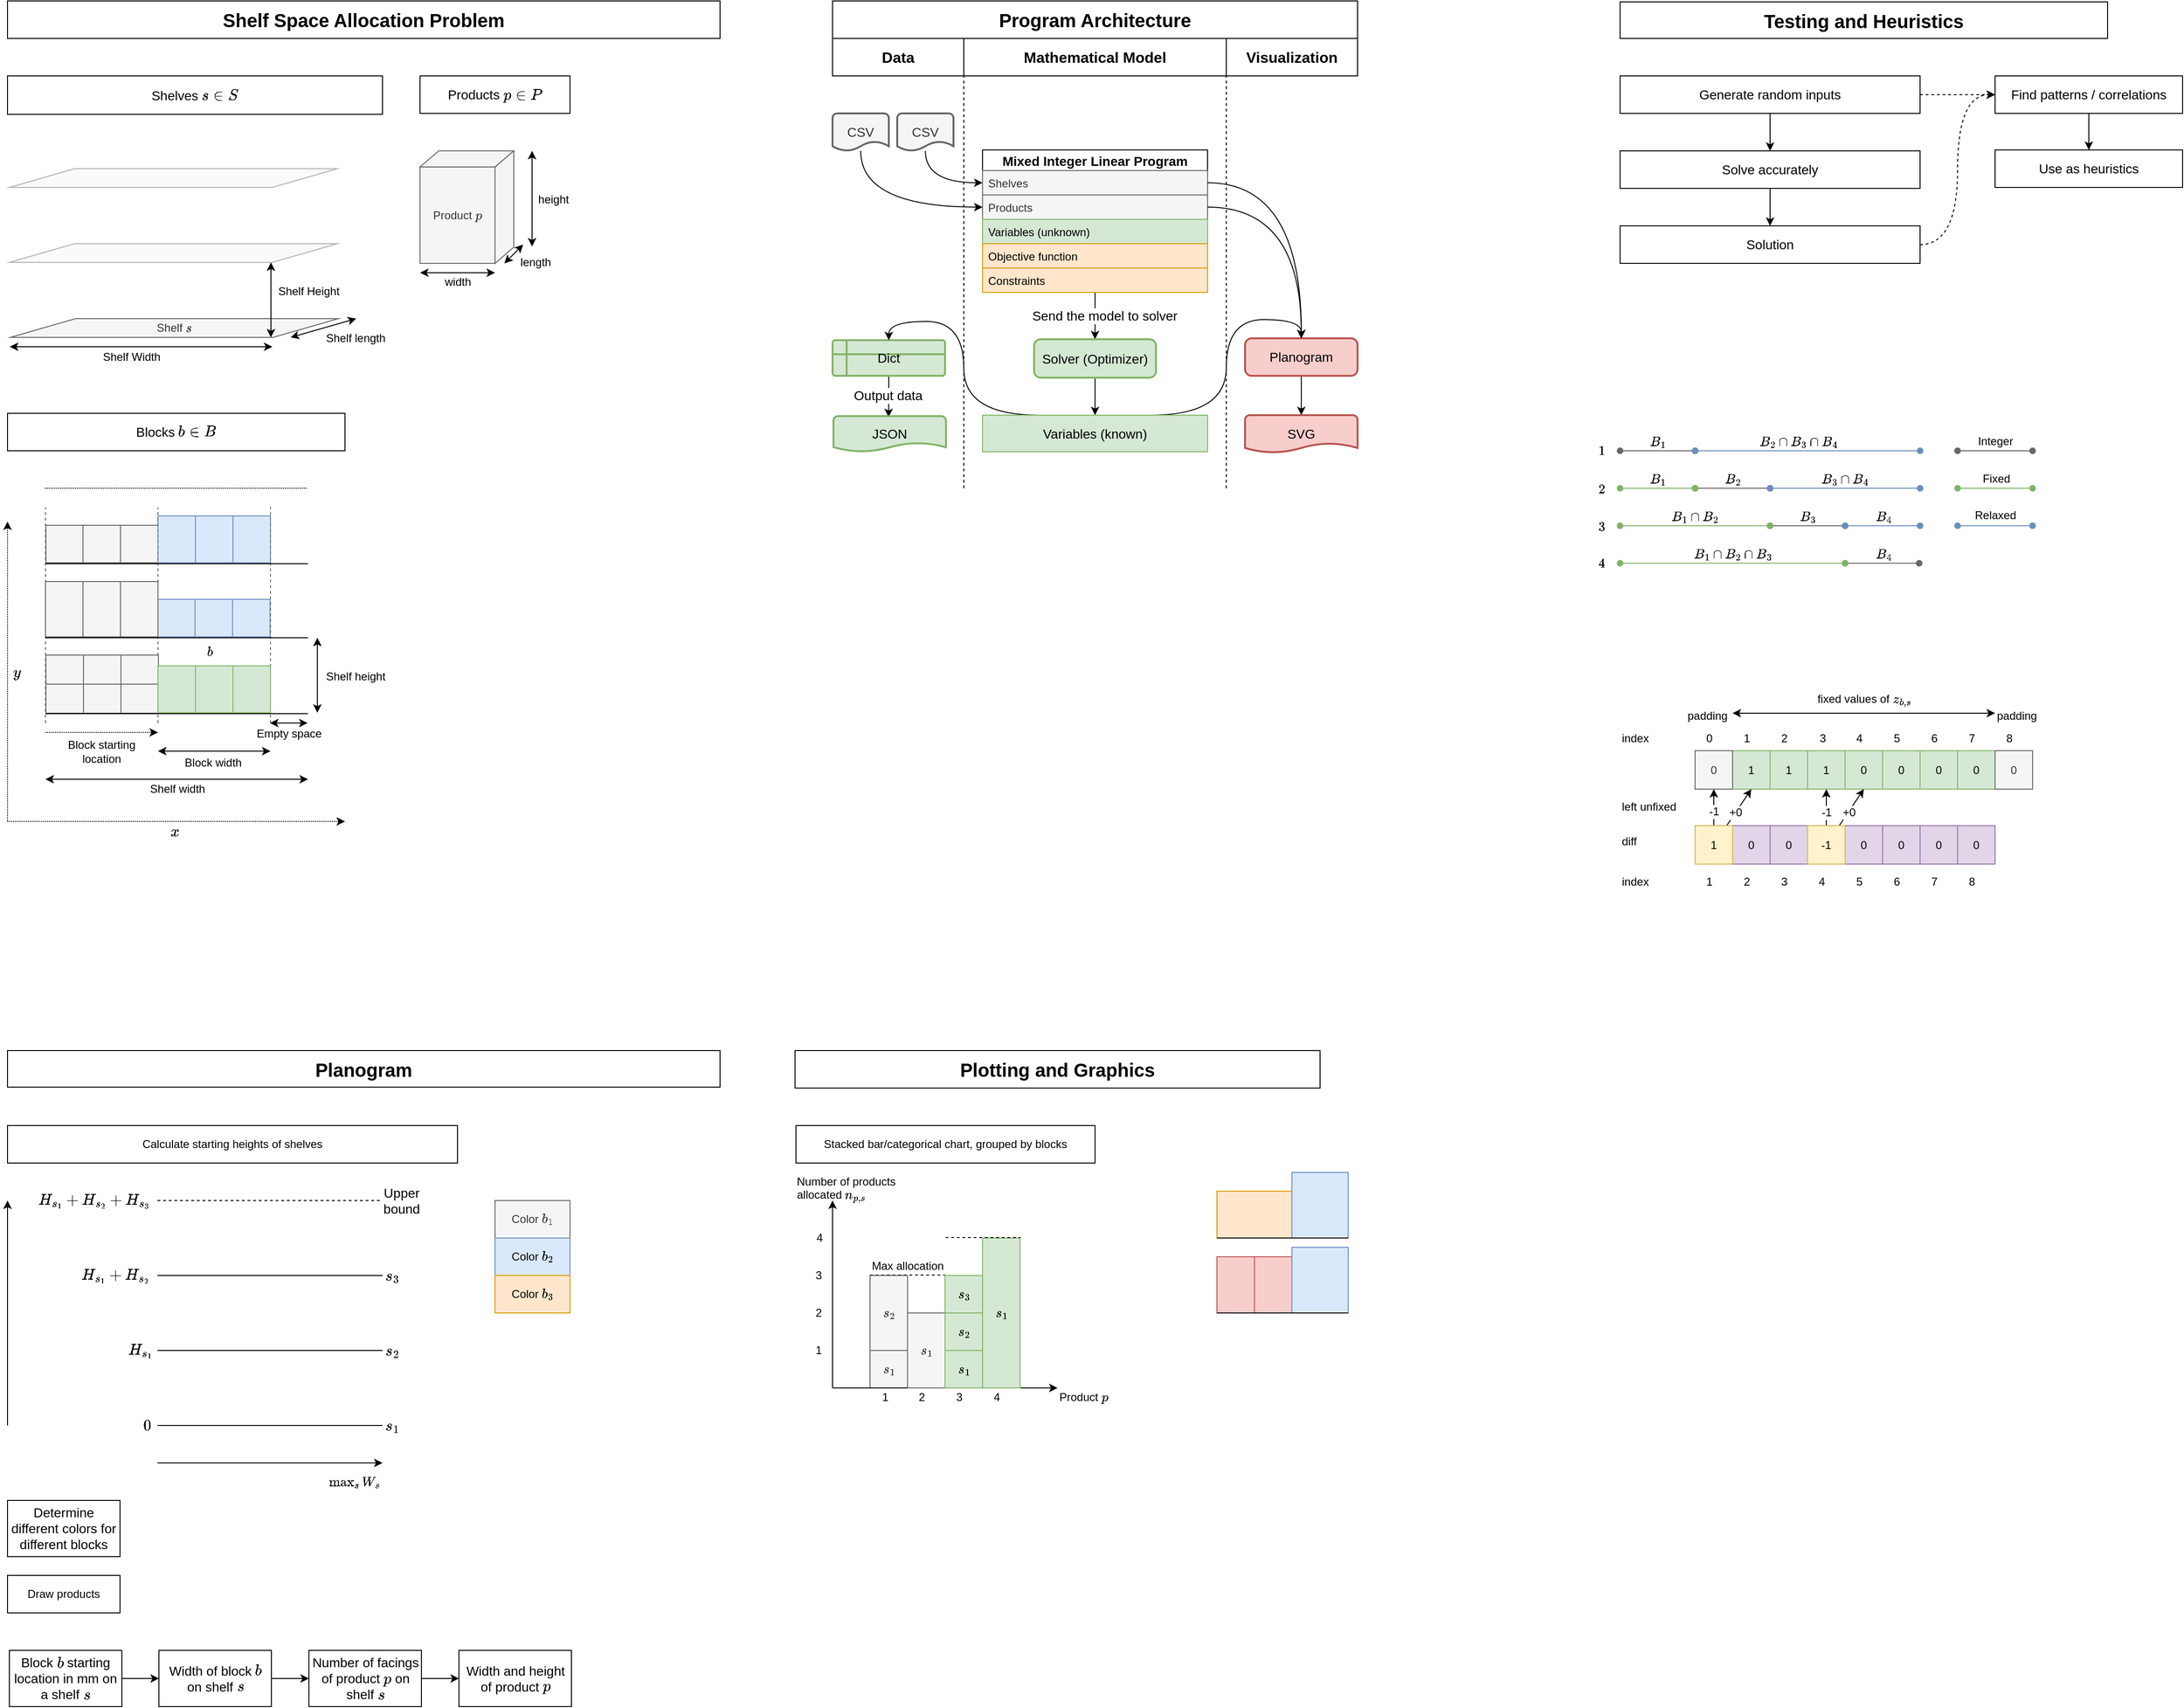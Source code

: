<mxfile version="11.1.1" type="device"><diagram id="Uy3uvvW7gV8vHQEtKgSc" name="Page-1"><mxGraphModel dx="2370" dy="1522" grid="1" gridSize="10" guides="1" tooltips="1" connect="1" arrows="1" fold="1" page="1" pageScale="1" pageWidth="850" pageHeight="1100" math="1" shadow="0"><root><mxCell id="0"/><mxCell id="1" parent="0"/><mxCell id="ZyuBsT2kMfuU2qpAa5RZ-16" value="" style="endArrow=classic;startArrow=classic;html=1;" parent="1" edge="1"><mxGeometry width="50" height="50" relative="1" as="geometry"><mxPoint x="42.5" y="409" as="sourcePoint"/><mxPoint x="322.5" y="409" as="targetPoint"/></mxGeometry></mxCell><mxCell id="Q-OfqKG9HfWTGEBHC6da-2" value="Shelf Width" style="text;html=1;resizable=0;points=[];align=center;verticalAlign=middle;labelBackgroundColor=#ffffff;" parent="ZyuBsT2kMfuU2qpAa5RZ-16" vertex="1" connectable="0"><mxGeometry x="-0.199" y="-1" relative="1" as="geometry"><mxPoint x="17.5" y="9.5" as="offset"/></mxGeometry></mxCell><mxCell id="ArbSpJ1vyQyhhJunyPkZ-25" style="edgeStyle=orthogonalEdgeStyle;curved=1;rounded=0;orthogonalLoop=1;jettySize=auto;html=1;entryX=0.49;entryY=0.029;entryDx=0;entryDy=0;entryPerimeter=0;fontSize=16;" parent="1" source="Nxzj6FKAip8sOl0AJ4HT-13" target="hRU-6L5j_bpRi2SihB1o-7" edge="1"><mxGeometry relative="1" as="geometry"/></mxCell><mxCell id="ArbSpJ1vyQyhhJunyPkZ-39" value="Output data" style="text;html=1;resizable=0;points=[];align=center;verticalAlign=middle;labelBackgroundColor=#ffffff;fontSize=14;" parent="ArbSpJ1vyQyhhJunyPkZ-25" vertex="1" connectable="0"><mxGeometry x="-0.217" y="-1" relative="1" as="geometry"><mxPoint y="3" as="offset"/></mxGeometry></mxCell><mxCell id="Nxzj6FKAip8sOl0AJ4HT-13" value="Dict&lt;br style=&quot;font-size: 14px&quot;&gt;" style="shape=internalStorage;whiteSpace=wrap;html=1;dx=15;dy=15;rounded=1;arcSize=8;strokeWidth=2;dashed=0;fontFamily=Helvetica;fontSize=14;align=center;strokeColor=#82b366;fillColor=#d5e8d4;" parent="1" vertex="1"><mxGeometry x="920" y="402" width="120" height="38" as="geometry"/></mxCell><mxCell id="EodEA_zF_DXxNR5J0jn2-2" style="edgeStyle=orthogonalEdgeStyle;rounded=0;orthogonalLoop=1;jettySize=auto;html=1;curved=1;" edge="1" parent="1" source="hRU-6L5j_bpRi2SihB1o-5" target="ArbSpJ1vyQyhhJunyPkZ-3"><mxGeometry relative="1" as="geometry"/></mxCell><mxCell id="hRU-6L5j_bpRi2SihB1o-5" value="CSV" style="strokeWidth=2;html=1;shape=mxgraph.flowchart.document2;whiteSpace=wrap;size=0.25;fontFamily=Helvetica;fontSize=14;fontColor=#333333;align=center;strokeColor=#666666;fillColor=#f5f5f5;" parent="1" vertex="1"><mxGeometry x="920" y="160" width="60" height="40" as="geometry"/></mxCell><mxCell id="hRU-6L5j_bpRi2SihB1o-7" value="JSON&lt;br style=&quot;font-size: 14px&quot;&gt;" style="strokeWidth=2;html=1;shape=mxgraph.flowchart.document2;whiteSpace=wrap;size=0.25;fontFamily=Helvetica;fontSize=14;align=center;strokeColor=#82b366;fillColor=#d5e8d4;" parent="1" vertex="1"><mxGeometry x="921" y="483" width="120" height="38" as="geometry"/></mxCell><mxCell id="dULqZwXzh5GmPYO-vZBV-25" style="edgeStyle=orthogonalEdgeStyle;curved=1;rounded=0;orthogonalLoop=1;jettySize=auto;html=1;fontSize=14;" parent="1" source="hRU-6L5j_bpRi2SihB1o-11" target="dULqZwXzh5GmPYO-vZBV-10" edge="1"><mxGeometry relative="1" as="geometry"/></mxCell><mxCell id="hRU-6L5j_bpRi2SihB1o-11" value="Planogram&lt;br style=&quot;font-size: 14px&quot;&gt;" style="rounded=1;whiteSpace=wrap;html=1;absoluteArcSize=1;arcSize=14;strokeWidth=2;fontFamily=Helvetica;fontSize=14;align=center;fillColor=#f8cecc;strokeColor=#b85450;" parent="1" vertex="1"><mxGeometry x="1360" y="400" width="120" height="40" as="geometry"/></mxCell><mxCell id="ZyuBsT2kMfuU2qpAa5RZ-19" value="" style="endArrow=classic;startArrow=classic;html=1;" parent="1" edge="1"><mxGeometry width="50" height="50" relative="1" as="geometry"><mxPoint x="480.071" y="330" as="sourcePoint"/><mxPoint x="560" y="330" as="targetPoint"/></mxGeometry></mxCell><mxCell id="Q-OfqKG9HfWTGEBHC6da-16" value="width" style="text;html=1;resizable=0;points=[];align=center;verticalAlign=middle;labelBackgroundColor=#ffffff;" parent="ZyuBsT2kMfuU2qpAa5RZ-19" vertex="1" connectable="0"><mxGeometry x="-0.184" y="-1" relative="1" as="geometry"><mxPoint x="7.5" y="9" as="offset"/></mxGeometry></mxCell><mxCell id="Q-OfqKG9HfWTGEBHC6da-6" value="" style="endArrow=classic;startArrow=classic;html=1;" parent="1" edge="1"><mxGeometry width="50" height="50" relative="1" as="geometry"><mxPoint x="599.5" y="302" as="sourcePoint"/><mxPoint x="599.5" y="200" as="targetPoint"/></mxGeometry></mxCell><mxCell id="Q-OfqKG9HfWTGEBHC6da-15" value="height&lt;br&gt;" style="text;html=1;resizable=0;points=[];align=center;verticalAlign=middle;labelBackgroundColor=#ffffff;" parent="Q-OfqKG9HfWTGEBHC6da-6" vertex="1" connectable="0"><mxGeometry x="0.065" y="1" relative="1" as="geometry"><mxPoint x="23" y="4.5" as="offset"/></mxGeometry></mxCell><mxCell id="Q-OfqKG9HfWTGEBHC6da-11" value="" style="endArrow=classic;startArrow=classic;html=1;" parent="1" edge="1"><mxGeometry width="50" height="50" relative="1" as="geometry"><mxPoint x="570" y="320" as="sourcePoint"/><mxPoint x="590" y="300" as="targetPoint"/></mxGeometry></mxCell><mxCell id="Q-OfqKG9HfWTGEBHC6da-17" value="length" style="text;html=1;resizable=0;points=[];align=center;verticalAlign=middle;labelBackgroundColor=#ffffff;" parent="Q-OfqKG9HfWTGEBHC6da-11" vertex="1" connectable="0"><mxGeometry x="0.483" y="1" relative="1" as="geometry"><mxPoint x="19" y="14.5" as="offset"/></mxGeometry></mxCell><mxCell id="ZyuBsT2kMfuU2qpAa5RZ-12" value="Product \(p\)" style="rounded=0;whiteSpace=wrap;html=1;fillColor=#f5f5f5;strokeColor=#666666;fontColor=#333333;" parent="1" vertex="1"><mxGeometry x="480" y="217.143" width="80.0" height="102.857" as="geometry"/></mxCell><mxCell id="Q-OfqKG9HfWTGEBHC6da-7" value="" style="shape=parallelogram;perimeter=parallelogramPerimeter;whiteSpace=wrap;html=1;shadow=0;fillColor=#f5f5f5;strokeColor=#666666;fontColor=#333333;" parent="1" vertex="1"><mxGeometry x="480" y="200" width="100.0" height="17.143" as="geometry"/></mxCell><mxCell id="Q-OfqKG9HfWTGEBHC6da-9" value="" style="shape=parallelogram;perimeter=parallelogramPerimeter;whiteSpace=wrap;html=1;shadow=0;fillColor=#f5f5f5;strokeColor=#666666;fontColor=#333333;direction=south;flipH=1;size=0.144;" parent="1" vertex="1"><mxGeometry x="560" y="200" width="20" height="120" as="geometry"/></mxCell><mxCell id="Q-OfqKG9HfWTGEBHC6da-18" value="Shelf \(s\)" style="shape=parallelogram;perimeter=parallelogramPerimeter;whiteSpace=wrap;html=1;shadow=0;size=0.199;fillColor=#f5f5f5;strokeColor=#666666;fontColor=#333333;" parent="1" vertex="1"><mxGeometry x="43" y="379" width="350" height="20" as="geometry"/></mxCell><mxCell id="ZyuBsT2kMfuU2qpAa5RZ-15" value="" style="endArrow=classic;startArrow=classic;html=1;" parent="1" edge="1"><mxGeometry width="50" height="50" relative="1" as="geometry"><mxPoint x="321" y="399" as="sourcePoint"/><mxPoint x="321" y="319" as="targetPoint"/></mxGeometry></mxCell><mxCell id="Q-OfqKG9HfWTGEBHC6da-3" value="Shelf Height" style="text;html=1;resizable=0;points=[];align=center;verticalAlign=middle;labelBackgroundColor=#ffffff;" parent="ZyuBsT2kMfuU2qpAa5RZ-15" vertex="1" connectable="0"><mxGeometry x="0.327" relative="1" as="geometry"><mxPoint x="40" y="4" as="offset"/></mxGeometry></mxCell><mxCell id="Q-OfqKG9HfWTGEBHC6da-20" value="" style="endArrow=classic;startArrow=classic;html=1;" parent="1" edge="1"><mxGeometry width="50" height="50" relative="1" as="geometry"><mxPoint x="342" y="399" as="sourcePoint"/><mxPoint x="412" y="379" as="targetPoint"/></mxGeometry></mxCell><mxCell id="Q-OfqKG9HfWTGEBHC6da-21" value="Shelf length" style="text;html=1;resizable=0;points=[];align=center;verticalAlign=middle;labelBackgroundColor=#ffffff;" parent="Q-OfqKG9HfWTGEBHC6da-20" vertex="1" connectable="0"><mxGeometry x="-0.363" y="-1" relative="1" as="geometry"><mxPoint x="46.5" y="6" as="offset"/></mxGeometry></mxCell><mxCell id="Q-OfqKG9HfWTGEBHC6da-22" value="" style="shape=parallelogram;perimeter=parallelogramPerimeter;whiteSpace=wrap;html=1;shadow=0;size=0.199;fillColor=#f5f5f5;strokeColor=#666666;fontColor=#333333;opacity=50;" parent="1" vertex="1"><mxGeometry x="42" y="299" width="350" height="20" as="geometry"/></mxCell><mxCell id="Q-OfqKG9HfWTGEBHC6da-24" value="" style="shape=parallelogram;perimeter=parallelogramPerimeter;whiteSpace=wrap;html=1;shadow=0;size=0.199;fillColor=#f5f5f5;strokeColor=#666666;fontColor=#333333;opacity=50;" parent="1" vertex="1"><mxGeometry x="42" y="219" width="350" height="20" as="geometry"/></mxCell><mxCell id="ArbSpJ1vyQyhhJunyPkZ-21" style="edgeStyle=orthogonalEdgeStyle;curved=1;rounded=0;orthogonalLoop=1;jettySize=auto;html=1;fontSize=16;" parent="1" source="ArbSpJ1vyQyhhJunyPkZ-1" target="ArbSpJ1vyQyhhJunyPkZ-16" edge="1"><mxGeometry relative="1" as="geometry"/></mxCell><mxCell id="ArbSpJ1vyQyhhJunyPkZ-36" value="Send the model to solver" style="text;html=1;resizable=0;points=[];align=center;verticalAlign=middle;labelBackgroundColor=#ffffff;fontSize=14;" parent="ArbSpJ1vyQyhhJunyPkZ-21" vertex="1" connectable="0"><mxGeometry x="0.006" y="-7" relative="1" as="geometry"><mxPoint x="17" as="offset"/></mxGeometry></mxCell><mxCell id="ArbSpJ1vyQyhhJunyPkZ-1" value="Mixed Integer Linear Program" style="swimlane;fontStyle=1;childLayout=stackLayout;horizontal=1;startSize=22;fillColor=none;horizontalStack=0;resizeParent=1;resizeParentMax=0;resizeLast=0;collapsible=1;marginBottom=0;swimlaneFillColor=#ffffff;align=center;fontSize=14;" parent="1" vertex="1"><mxGeometry x="1080" y="199" width="240" height="152" as="geometry"/></mxCell><mxCell id="ArbSpJ1vyQyhhJunyPkZ-2" value="Shelves" style="text;strokeColor=#666666;fillColor=#f5f5f5;spacingLeft=4;spacingRight=4;overflow=hidden;rotatable=0;points=[[0,0.5],[1,0.5]];portConstraint=eastwest;fontSize=12;fontColor=#333333;" parent="ArbSpJ1vyQyhhJunyPkZ-1" vertex="1"><mxGeometry y="22" width="240" height="26" as="geometry"/></mxCell><mxCell id="ArbSpJ1vyQyhhJunyPkZ-3" value="Products" style="text;strokeColor=#666666;fillColor=#f5f5f5;spacingLeft=4;spacingRight=4;overflow=hidden;rotatable=0;points=[[0,0.5],[1,0.5]];portConstraint=eastwest;fontSize=12;fontColor=#333333;" parent="ArbSpJ1vyQyhhJunyPkZ-1" vertex="1"><mxGeometry y="48" width="240" height="26" as="geometry"/></mxCell><mxCell id="ArbSpJ1vyQyhhJunyPkZ-8" value="Variables (unknown)" style="text;strokeColor=#82b366;fillColor=#d5e8d4;spacingLeft=4;spacingRight=4;overflow=hidden;rotatable=0;points=[[0,0.5],[1,0.5]];portConstraint=eastwest;fontSize=12;" parent="ArbSpJ1vyQyhhJunyPkZ-1" vertex="1"><mxGeometry y="74" width="240" height="26" as="geometry"/></mxCell><mxCell id="ArbSpJ1vyQyhhJunyPkZ-7" value="Objective function" style="text;strokeColor=#d79b00;fillColor=#ffe6cc;spacingLeft=4;spacingRight=4;overflow=hidden;rotatable=0;points=[[0,0.5],[1,0.5]];portConstraint=eastwest;fontSize=12;" parent="ArbSpJ1vyQyhhJunyPkZ-1" vertex="1"><mxGeometry y="100" width="240" height="26" as="geometry"/></mxCell><mxCell id="ArbSpJ1vyQyhhJunyPkZ-4" value="Constraints&#10;" style="text;strokeColor=#d79b00;fillColor=#ffe6cc;spacingLeft=4;spacingRight=4;overflow=hidden;rotatable=0;points=[[0,0.5],[1,0.5]];portConstraint=eastwest;fontSize=12;" parent="ArbSpJ1vyQyhhJunyPkZ-1" vertex="1"><mxGeometry y="126" width="240" height="26" as="geometry"/></mxCell><mxCell id="ArbSpJ1vyQyhhJunyPkZ-43" style="edgeStyle=orthogonalEdgeStyle;curved=1;rounded=0;orthogonalLoop=1;jettySize=auto;html=1;entryX=0.5;entryY=0;entryDx=0;entryDy=0;fontSize=14;" parent="1" source="ArbSpJ1vyQyhhJunyPkZ-16" target="ArbSpJ1vyQyhhJunyPkZ-41" edge="1"><mxGeometry relative="1" as="geometry"/></mxCell><mxCell id="ArbSpJ1vyQyhhJunyPkZ-16" value="Solver (Optimizer)" style="rounded=1;whiteSpace=wrap;html=1;absoluteArcSize=1;arcSize=14;strokeWidth=2;fontSize=14;fillColor=#d5e8d4;strokeColor=#82b366;" parent="1" vertex="1"><mxGeometry x="1135" y="401" width="130" height="41" as="geometry"/></mxCell><mxCell id="ArbSpJ1vyQyhhJunyPkZ-31" style="edgeStyle=orthogonalEdgeStyle;curved=1;rounded=0;orthogonalLoop=1;jettySize=auto;html=1;fontSize=16;" parent="1" source="ArbSpJ1vyQyhhJunyPkZ-3" target="hRU-6L5j_bpRi2SihB1o-11" edge="1"><mxGeometry relative="1" as="geometry"/></mxCell><mxCell id="dULqZwXzh5GmPYO-vZBV-22" style="edgeStyle=orthogonalEdgeStyle;curved=1;rounded=0;orthogonalLoop=1;jettySize=auto;html=1;exitX=0.75;exitY=0;exitDx=0;exitDy=0;entryX=0.5;entryY=0;entryDx=0;entryDy=0;fontSize=14;" parent="1" source="ArbSpJ1vyQyhhJunyPkZ-41" target="hRU-6L5j_bpRi2SihB1o-11" edge="1"><mxGeometry relative="1" as="geometry"><Array as="points"><mxPoint x="1340" y="482"/><mxPoint x="1340" y="380"/><mxPoint x="1420" y="380"/></Array></mxGeometry></mxCell><mxCell id="dULqZwXzh5GmPYO-vZBV-23" style="edgeStyle=orthogonalEdgeStyle;curved=1;rounded=0;orthogonalLoop=1;jettySize=auto;html=1;exitX=0.25;exitY=0;exitDx=0;exitDy=0;entryX=0.5;entryY=0;entryDx=0;entryDy=0;fontSize=14;" parent="1" source="ArbSpJ1vyQyhhJunyPkZ-41" target="Nxzj6FKAip8sOl0AJ4HT-13" edge="1"><mxGeometry relative="1" as="geometry"><Array as="points"><mxPoint x="1060" y="482"/><mxPoint x="1060" y="382"/><mxPoint x="980" y="382"/></Array></mxGeometry></mxCell><mxCell id="ArbSpJ1vyQyhhJunyPkZ-41" value="Variables (known)" style="rounded=0;whiteSpace=wrap;html=1;fontSize=14;fillColor=#d5e8d4;strokeColor=#82b366;" parent="1" vertex="1"><mxGeometry x="1080" y="482" width="240" height="39" as="geometry"/></mxCell><mxCell id="WqcBQ57FK855RhVDVhcm-5" value="" style="endArrow=none;dashed=1;html=1;fontSize=16;" parent="1" edge="1"><mxGeometry width="50" height="50" relative="1" as="geometry"><mxPoint x="1060" y="560" as="sourcePoint"/><mxPoint x="1060" y="80" as="targetPoint"/></mxGeometry></mxCell><mxCell id="WqcBQ57FK855RhVDVhcm-6" value="" style="endArrow=none;dashed=1;html=1;fontSize=16;" parent="1" edge="1"><mxGeometry width="50" height="50" relative="1" as="geometry"><mxPoint x="1340" y="560" as="sourcePoint"/><mxPoint x="1340" y="80" as="targetPoint"/></mxGeometry></mxCell><mxCell id="EodEA_zF_DXxNR5J0jn2-3" style="edgeStyle=orthogonalEdgeStyle;rounded=0;orthogonalLoop=1;jettySize=auto;html=1;entryX=0;entryY=0.5;entryDx=0;entryDy=0;curved=1;" edge="1" parent="1" source="dULqZwXzh5GmPYO-vZBV-6" target="ArbSpJ1vyQyhhJunyPkZ-2"><mxGeometry relative="1" as="geometry"/></mxCell><mxCell id="dULqZwXzh5GmPYO-vZBV-6" value="CSV" style="strokeWidth=2;html=1;shape=mxgraph.flowchart.document2;whiteSpace=wrap;size=0.25;fontFamily=Helvetica;fontSize=14;fontColor=#333333;align=center;strokeColor=#666666;fillColor=#f5f5f5;" parent="1" vertex="1"><mxGeometry x="989" y="160" width="60" height="40" as="geometry"/></mxCell><mxCell id="dULqZwXzh5GmPYO-vZBV-10" value="SVG" style="strokeWidth=2;html=1;shape=mxgraph.flowchart.document2;whiteSpace=wrap;size=0.25;fillColor=#f8cecc;strokeColor=#b85450;fontSize=14;" parent="1" vertex="1"><mxGeometry x="1360" y="482" width="120" height="40" as="geometry"/></mxCell><mxCell id="dULqZwXzh5GmPYO-vZBV-15" value="Program Architecture" style="rounded=0;whiteSpace=wrap;html=1;fontSize=20;fontStyle=1;" parent="1" vertex="1"><mxGeometry x="920" y="40" width="560" height="40" as="geometry"/></mxCell><mxCell id="dULqZwXzh5GmPYO-vZBV-17" value="Data" style="rounded=0;whiteSpace=wrap;html=1;fontSize=16;fontStyle=1" parent="1" vertex="1"><mxGeometry x="920" y="80" width="140" height="40" as="geometry"/></mxCell><mxCell id="dULqZwXzh5GmPYO-vZBV-18" value="Mathematical Model" style="rounded=0;whiteSpace=wrap;html=1;fontSize=16;fontStyle=1" parent="1" vertex="1"><mxGeometry x="1060" y="80" width="280" height="40" as="geometry"/></mxCell><mxCell id="dULqZwXzh5GmPYO-vZBV-21" value="Visualization" style="rounded=0;whiteSpace=wrap;html=1;fontSize=16;fontStyle=1" parent="1" vertex="1"><mxGeometry x="1340" y="80" width="140" height="40" as="geometry"/></mxCell><mxCell id="dULqZwXzh5GmPYO-vZBV-24" style="edgeStyle=orthogonalEdgeStyle;curved=1;rounded=0;orthogonalLoop=1;jettySize=auto;html=1;entryX=0.5;entryY=0;entryDx=0;entryDy=0;fontSize=14;" parent="1" source="ArbSpJ1vyQyhhJunyPkZ-2" target="hRU-6L5j_bpRi2SihB1o-11" edge="1"><mxGeometry relative="1" as="geometry"/></mxCell><mxCell id="dULqZwXzh5GmPYO-vZBV-28" value="Shelf Space Allocation Problem" style="rounded=0;whiteSpace=wrap;html=1;fontSize=20;fontStyle=1" parent="1" vertex="1"><mxGeometry x="40" y="40" width="760" height="40" as="geometry"/></mxCell><mxCell id="dULqZwXzh5GmPYO-vZBV-29" value="Products \(p \in P\)" style="rounded=0;whiteSpace=wrap;html=1;fontSize=14;" parent="1" vertex="1"><mxGeometry x="480" y="120" width="160" height="40" as="geometry"/></mxCell><mxCell id="dULqZwXzh5GmPYO-vZBV-30" value="Shelves \(s \in S\)" style="rounded=0;whiteSpace=wrap;html=1;fontSize=14;" parent="1" vertex="1"><mxGeometry x="40" y="120" width="400" height="41" as="geometry"/></mxCell><mxCell id="dULqZwXzh5GmPYO-vZBV-31" value="Blocks \(b \in B\)" style="rounded=0;whiteSpace=wrap;html=1;fontSize=14;" parent="1" vertex="1"><mxGeometry x="40" y="480" width="360" height="40" as="geometry"/></mxCell><mxCell id="Q-OfqKG9HfWTGEBHC6da-34" value="" style="rounded=0;whiteSpace=wrap;html=1;shadow=0;fontFamily=Helvetica;fontSize=16;fontColor=#333333;align=center;strokeColor=#666666;fillColor=#f5f5f5;" parent="1" vertex="1"><mxGeometry x="81" y="599.5" width="40" height="40" as="geometry"/></mxCell><mxCell id="Q-OfqKG9HfWTGEBHC6da-35" value="" style="rounded=0;whiteSpace=wrap;html=1;shadow=0;fontFamily=Helvetica;fontSize=16;fontColor=#333333;align=center;strokeColor=#666666;fillColor=#f5f5f5;" parent="1" vertex="1"><mxGeometry x="120.5" y="599.5" width="40" height="40" as="geometry"/></mxCell><mxCell id="Q-OfqKG9HfWTGEBHC6da-36" value="" style="rounded=0;whiteSpace=wrap;html=1;shadow=0;fontFamily=Helvetica;fontSize=16;fontColor=#333333;align=center;strokeColor=#666666;fillColor=#f5f5f5;" parent="1" vertex="1"><mxGeometry x="160.5" y="599.5" width="40" height="40" as="geometry"/></mxCell><mxCell id="Q-OfqKG9HfWTGEBHC6da-37" value="" style="rounded=0;whiteSpace=wrap;html=1;shadow=0;fontFamily=Helvetica;fontSize=16;fontColor=#000000;align=center;strokeColor=#6c8ebf;fillColor=#dae8fc;" parent="1" vertex="1"><mxGeometry x="200.5" y="589.5" width="40" height="50" as="geometry"/></mxCell><mxCell id="Q-OfqKG9HfWTGEBHC6da-38" value="" style="rounded=0;whiteSpace=wrap;html=1;shadow=0;fontFamily=Helvetica;fontSize=16;fontColor=#000000;align=center;strokeColor=#6c8ebf;fillColor=#dae8fc;" parent="1" vertex="1"><mxGeometry x="240.5" y="589.5" width="40" height="50" as="geometry"/></mxCell><mxCell id="Q-OfqKG9HfWTGEBHC6da-39" value="" style="rounded=0;whiteSpace=wrap;html=1;shadow=0;fontFamily=Helvetica;fontSize=16;fontColor=#000000;align=center;strokeColor=#6c8ebf;fillColor=#dae8fc;" parent="1" vertex="1"><mxGeometry x="280.5" y="589.5" width="40" height="50" as="geometry"/></mxCell><mxCell id="Q-OfqKG9HfWTGEBHC6da-43" value="" style="rounded=0;whiteSpace=wrap;html=1;shadow=0;fontFamily=Helvetica;fontSize=16;fontColor=#000000;align=center;strokeColor=#6c8ebf;fillColor=#dae8fc;" parent="1" vertex="1"><mxGeometry x="200.5" y="678.5" width="40" height="40" as="geometry"/></mxCell><mxCell id="Q-OfqKG9HfWTGEBHC6da-44" value="" style="rounded=0;whiteSpace=wrap;html=1;shadow=0;fontFamily=Helvetica;fontSize=16;fontColor=#000000;align=center;strokeColor=#6c8ebf;fillColor=#dae8fc;" parent="1" vertex="1"><mxGeometry x="240" y="678.5" width="40" height="40" as="geometry"/></mxCell><mxCell id="Q-OfqKG9HfWTGEBHC6da-45" value="" style="rounded=0;whiteSpace=wrap;html=1;shadow=0;fontFamily=Helvetica;fontSize=16;fontColor=#000000;align=center;strokeColor=#6c8ebf;fillColor=#dae8fc;" parent="1" vertex="1"><mxGeometry x="280" y="678.5" width="40" height="40" as="geometry"/></mxCell><mxCell id="Q-OfqKG9HfWTGEBHC6da-56" value="" style="rounded=0;whiteSpace=wrap;html=1;shadow=0;fontFamily=Helvetica;fontSize=16;fontColor=#333333;align=center;strokeColor=#666666;fillColor=#f5f5f5;" parent="1" vertex="1"><mxGeometry x="80.5" y="659.5" width="40" height="59" as="geometry"/></mxCell><mxCell id="Q-OfqKG9HfWTGEBHC6da-57" value="" style="rounded=0;whiteSpace=wrap;html=1;shadow=0;fontFamily=Helvetica;fontSize=16;fontColor=#333333;align=center;strokeColor=#666666;fillColor=#f5f5f5;" parent="1" vertex="1"><mxGeometry x="120.5" y="659.5" width="40" height="59" as="geometry"/></mxCell><mxCell id="Q-OfqKG9HfWTGEBHC6da-58" value="" style="rounded=0;whiteSpace=wrap;html=1;shadow=0;fontFamily=Helvetica;fontSize=16;fontColor=#333333;align=center;strokeColor=#666666;fillColor=#f5f5f5;" parent="1" vertex="1"><mxGeometry x="160.5" y="659.5" width="40" height="59" as="geometry"/></mxCell><mxCell id="Q-OfqKG9HfWTGEBHC6da-59" value="" style="rounded=0;whiteSpace=wrap;html=1;shadow=0;fontFamily=Helvetica;fontSize=16;fontColor=#333333;align=center;strokeColor=#666666;fillColor=#f5f5f5;" parent="1" vertex="1"><mxGeometry x="81" y="769" width="40" height="31" as="geometry"/></mxCell><mxCell id="Q-OfqKG9HfWTGEBHC6da-60" value="" style="rounded=0;whiteSpace=wrap;html=1;shadow=0;fontFamily=Helvetica;fontSize=16;fontColor=#333333;align=center;strokeColor=#666666;fillColor=#f5f5f5;" parent="1" vertex="1"><mxGeometry x="121" y="769" width="40" height="31" as="geometry"/></mxCell><mxCell id="Q-OfqKG9HfWTGEBHC6da-61" value="" style="rounded=0;whiteSpace=wrap;html=1;shadow=0;fontFamily=Helvetica;fontSize=16;fontColor=#333333;align=center;strokeColor=#666666;fillColor=#f5f5f5;" parent="1" vertex="1"><mxGeometry x="161" y="769" width="40" height="31" as="geometry"/></mxCell><mxCell id="Q-OfqKG9HfWTGEBHC6da-53" value="" style="endArrow=none;dashed=1;html=1;fontSize=16;fillColor=#f5f5f5;strokeColor=#666666;" parent="1" edge="1"><mxGeometry width="50" height="50" relative="1" as="geometry"><mxPoint x="200.5" y="810.5" as="sourcePoint"/><mxPoint x="200.5" y="580.5" as="targetPoint"/></mxGeometry></mxCell><mxCell id="tLpouK0B7M7NEshdZM8Z-2" value="" style="endArrow=classic;startArrow=classic;html=1;" parent="1" edge="1"><mxGeometry width="50" height="50" relative="1" as="geometry"><mxPoint x="80.5" y="870.5" as="sourcePoint"/><mxPoint x="360.5" y="870.5" as="targetPoint"/></mxGeometry></mxCell><mxCell id="tLpouK0B7M7NEshdZM8Z-11" value="Shelf width&lt;br&gt;" style="text;html=1;resizable=0;points=[];align=center;verticalAlign=middle;labelBackgroundColor=#ffffff;" parent="tLpouK0B7M7NEshdZM8Z-2" vertex="1" connectable="0"><mxGeometry x="-0.077" y="-1" relative="1" as="geometry"><mxPoint x="11" y="9" as="offset"/></mxGeometry></mxCell><mxCell id="tLpouK0B7M7NEshdZM8Z-3" value="" style="endArrow=classic;startArrow=classic;html=1;" parent="1" edge="1"><mxGeometry width="50" height="50" relative="1" as="geometry"><mxPoint x="370.5" y="799.5" as="sourcePoint"/><mxPoint x="370.5" y="719.5" as="targetPoint"/></mxGeometry></mxCell><mxCell id="tLpouK0B7M7NEshdZM8Z-13" value="Shelf height" style="text;html=1;resizable=0;points=[];align=center;verticalAlign=middle;labelBackgroundColor=#ffffff;" parent="tLpouK0B7M7NEshdZM8Z-3" vertex="1" connectable="0"><mxGeometry x="0.26" y="-1" relative="1" as="geometry"><mxPoint x="39" y="11.5" as="offset"/></mxGeometry></mxCell><mxCell id="tLpouK0B7M7NEshdZM8Z-4" value="" style="endArrow=classic;startArrow=classic;html=1;" parent="1" edge="1"><mxGeometry width="50" height="50" relative="1" as="geometry"><mxPoint x="200.5" y="840.5" as="sourcePoint"/><mxPoint x="320.5" y="840.5" as="targetPoint"/></mxGeometry></mxCell><mxCell id="tLpouK0B7M7NEshdZM8Z-9" value="Block width" style="text;html=1;resizable=0;points=[];align=center;verticalAlign=middle;labelBackgroundColor=#ffffff;" parent="tLpouK0B7M7NEshdZM8Z-4" vertex="1" connectable="0"><mxGeometry x="-0.177" relative="1" as="geometry"><mxPoint x="8.5" y="12" as="offset"/></mxGeometry></mxCell><mxCell id="tLpouK0B7M7NEshdZM8Z-5" value="" style="endArrow=none;dashed=1;html=1;fillColor=#f5f5f5;strokeColor=#666666;" parent="1" edge="1"><mxGeometry width="50" height="50" relative="1" as="geometry"><mxPoint x="80.5" y="810.5" as="sourcePoint"/><mxPoint x="80.5" y="580.5" as="targetPoint"/></mxGeometry></mxCell><mxCell id="tLpouK0B7M7NEshdZM8Z-6" value="" style="endArrow=none;dashed=1;html=1;fillColor=#f5f5f5;strokeColor=#666666;" parent="1" edge="1"><mxGeometry width="50" height="50" relative="1" as="geometry"><mxPoint x="320.5" y="810.5" as="sourcePoint"/><mxPoint x="320.5" y="579.5" as="targetPoint"/></mxGeometry></mxCell><mxCell id="Q-OfqKG9HfWTGEBHC6da-28" value="" style="endArrow=none;html=1;fontSize=16;" parent="1" edge="1"><mxGeometry width="50" height="50" relative="1" as="geometry"><mxPoint x="80.5" y="640.5" as="sourcePoint"/><mxPoint x="360.5" y="640.5" as="targetPoint"/></mxGeometry></mxCell><mxCell id="Q-OfqKG9HfWTGEBHC6da-29" value="" style="endArrow=none;html=1;fontSize=16;" parent="1" edge="1"><mxGeometry width="50" height="50" relative="1" as="geometry"><mxPoint x="80.5" y="719.5" as="sourcePoint"/><mxPoint x="360.5" y="719.5" as="targetPoint"/></mxGeometry></mxCell><mxCell id="Q-OfqKG9HfWTGEBHC6da-30" value="" style="endArrow=none;html=1;fontSize=16;" parent="1" edge="1"><mxGeometry width="50" height="50" relative="1" as="geometry"><mxPoint x="80.5" y="800.5" as="sourcePoint"/><mxPoint x="360.5" y="800.5" as="targetPoint"/></mxGeometry></mxCell><mxCell id="tLpouK0B7M7NEshdZM8Z-7" value="" style="endArrow=classic;startArrow=classic;html=1;" parent="1" edge="1"><mxGeometry width="50" height="50" relative="1" as="geometry"><mxPoint x="320" y="810.5" as="sourcePoint"/><mxPoint x="360" y="810.5" as="targetPoint"/></mxGeometry></mxCell><mxCell id="tLpouK0B7M7NEshdZM8Z-10" value="Empty space" style="text;html=1;resizable=0;points=[];align=center;verticalAlign=middle;labelBackgroundColor=#ffffff;" parent="tLpouK0B7M7NEshdZM8Z-7" vertex="1" connectable="0"><mxGeometry x="0.192" y="1" relative="1" as="geometry"><mxPoint x="-4" y="12" as="offset"/></mxGeometry></mxCell><mxCell id="tLpouK0B7M7NEshdZM8Z-15" value="Planogram" style="rounded=0;whiteSpace=wrap;html=1;fontSize=20;fontStyle=1" parent="1" vertex="1"><mxGeometry x="40" y="1160" width="760" height="39" as="geometry"/></mxCell><mxCell id="tLpouK0B7M7NEshdZM8Z-16" value="Calculate starting heights of shelves" style="rounded=0;whiteSpace=wrap;html=1;" parent="1" vertex="1"><mxGeometry x="40" y="1240" width="480" height="40" as="geometry"/></mxCell><mxCell id="tLpouK0B7M7NEshdZM8Z-17" value="Draw products" style="rounded=0;whiteSpace=wrap;html=1;" parent="1" vertex="1"><mxGeometry x="40" y="1720" width="120" height="40" as="geometry"/></mxCell><mxCell id="g1HD_9vX6d4LGmMDVPBf-7" value="" style="endArrow=classic;html=1;dashed=1;dashPattern=1 1;" parent="1" edge="1"><mxGeometry width="50" height="50" relative="1" as="geometry"><mxPoint x="80.5" y="820.5" as="sourcePoint"/><mxPoint x="200.5" y="820.5" as="targetPoint"/></mxGeometry></mxCell><mxCell id="g1HD_9vX6d4LGmMDVPBf-8" value="Block starting &lt;br&gt;location&lt;br&gt;" style="text;html=1;resizable=0;points=[];align=center;verticalAlign=middle;labelBackgroundColor=#ffffff;" parent="g1HD_9vX6d4LGmMDVPBf-7" vertex="1" connectable="0"><mxGeometry x="-0.247" relative="1" as="geometry"><mxPoint x="14.5" y="20" as="offset"/></mxGeometry></mxCell><mxCell id="g1HD_9vX6d4LGmMDVPBf-12" value="\(b\)" style="text;html=1;resizable=0;points=[];autosize=1;align=left;verticalAlign=top;spacingTop=-4;" parent="1" vertex="1"><mxGeometry x="250.5" y="725" width="40" height="20" as="geometry"/></mxCell><mxCell id="Q-OfqKG9HfWTGEBHC6da-50" value="" style="rounded=0;whiteSpace=wrap;html=1;shadow=0;fontFamily=Helvetica;fontSize=16;fontColor=#000000;align=center;strokeColor=#82b366;fillColor=#d5e8d4;" parent="1" vertex="1"><mxGeometry x="240.5" y="749.5" width="40" height="50" as="geometry"/></mxCell><mxCell id="Q-OfqKG9HfWTGEBHC6da-51" value="" style="rounded=0;whiteSpace=wrap;html=1;shadow=0;fontFamily=Helvetica;fontSize=16;fontColor=#000000;align=center;strokeColor=#82b366;fillColor=#d5e8d4;" parent="1" vertex="1"><mxGeometry x="280.5" y="749.5" width="40" height="50" as="geometry"/></mxCell><mxCell id="g1HD_9vX6d4LGmMDVPBf-14" value="" style="endArrow=classic;html=1;dashed=1;dashPattern=1 1;fontSize=20;" parent="1" edge="1"><mxGeometry width="50" height="50" relative="1" as="geometry"><mxPoint x="40" y="915.5" as="sourcePoint"/><mxPoint x="40" y="595.5" as="targetPoint"/></mxGeometry></mxCell><mxCell id="g1HD_9vX6d4LGmMDVPBf-17" value="\(y\)" style="text;html=1;resizable=0;points=[];align=center;verticalAlign=middle;labelBackgroundColor=#ffffff;fontSize=14;" parent="g1HD_9vX6d4LGmMDVPBf-14" vertex="1" connectable="0"><mxGeometry x="-0.145" y="1" relative="1" as="geometry"><mxPoint x="11" y="-23" as="offset"/></mxGeometry></mxCell><mxCell id="g1HD_9vX6d4LGmMDVPBf-15" value="" style="endArrow=classic;html=1;dashed=1;dashPattern=1 1;fontSize=20;" parent="1" edge="1"><mxGeometry width="50" height="50" relative="1" as="geometry"><mxPoint x="40" y="915.5" as="sourcePoint"/><mxPoint x="400" y="915.5" as="targetPoint"/></mxGeometry></mxCell><mxCell id="g1HD_9vX6d4LGmMDVPBf-16" value="\(x\)" style="text;html=1;resizable=0;points=[];align=center;verticalAlign=middle;labelBackgroundColor=#ffffff;fontSize=14;" parent="g1HD_9vX6d4LGmMDVPBf-15" vertex="1" connectable="0"><mxGeometry x="-0.237" relative="1" as="geometry"><mxPoint x="40" y="10" as="offset"/></mxGeometry></mxCell><mxCell id="g1HD_9vX6d4LGmMDVPBf-18" value="" style="endArrow=none;dashed=1;html=1;dashPattern=1 1;fontSize=14;" parent="1" edge="1"><mxGeometry width="50" height="50" relative="1" as="geometry"><mxPoint x="80" y="560" as="sourcePoint"/><mxPoint x="360" y="560" as="targetPoint"/></mxGeometry></mxCell><mxCell id="g1HD_9vX6d4LGmMDVPBf-19" value="" style="endArrow=none;dashed=1;html=1;fontSize=14;" parent="1" edge="1"><mxGeometry width="50" height="50" relative="1" as="geometry"><mxPoint x="200" y="1320" as="sourcePoint"/><mxPoint x="440" y="1320" as="targetPoint"/></mxGeometry></mxCell><mxCell id="g1HD_9vX6d4LGmMDVPBf-29" value="\(H_{s_1}+H_{s_2}+H_{s_3}\)" style="text;html=1;resizable=0;points=[];align=center;verticalAlign=middle;labelBackgroundColor=#ffffff;fontSize=14;" parent="g1HD_9vX6d4LGmMDVPBf-19" vertex="1" connectable="0"><mxGeometry x="-0.926" y="1" relative="1" as="geometry"><mxPoint x="-77.5" y="1" as="offset"/></mxGeometry></mxCell><mxCell id="g1HD_9vX6d4LGmMDVPBf-31" value="Upper&lt;br&gt;bound" style="text;html=1;resizable=0;points=[];align=center;verticalAlign=middle;labelBackgroundColor=#ffffff;fontSize=14;" parent="g1HD_9vX6d4LGmMDVPBf-19" vertex="1" connectable="0"><mxGeometry x="-0.075" y="3" relative="1" as="geometry"><mxPoint x="149" y="3" as="offset"/></mxGeometry></mxCell><mxCell id="g1HD_9vX6d4LGmMDVPBf-20" value="" style="endArrow=none;html=1;fontSize=14;" parent="1" edge="1"><mxGeometry width="50" height="50" relative="1" as="geometry"><mxPoint x="200" y="1400" as="sourcePoint"/><mxPoint x="440" y="1400" as="targetPoint"/></mxGeometry></mxCell><mxCell id="g1HD_9vX6d4LGmMDVPBf-25" value="\(s_3\)" style="text;html=1;resizable=0;points=[];align=center;verticalAlign=middle;labelBackgroundColor=#ffffff;fontSize=14;" parent="g1HD_9vX6d4LGmMDVPBf-20" vertex="1" connectable="0"><mxGeometry x="-0.093" relative="1" as="geometry"><mxPoint x="141" as="offset"/></mxGeometry></mxCell><mxCell id="g1HD_9vX6d4LGmMDVPBf-28" value="\(H_{s_1}+H_{s_2}\)" style="text;html=1;resizable=0;points=[];align=center;verticalAlign=middle;labelBackgroundColor=#ffffff;fontSize=14;" parent="g1HD_9vX6d4LGmMDVPBf-20" vertex="1" connectable="0"><mxGeometry x="-0.94" y="1" relative="1" as="geometry"><mxPoint x="-52" y="1" as="offset"/></mxGeometry></mxCell><mxCell id="g1HD_9vX6d4LGmMDVPBf-21" value="" style="endArrow=none;html=1;fontSize=14;" parent="1" edge="1"><mxGeometry width="50" height="50" relative="1" as="geometry"><mxPoint x="200" y="1480" as="sourcePoint"/><mxPoint x="440" y="1480" as="targetPoint"/></mxGeometry></mxCell><mxCell id="g1HD_9vX6d4LGmMDVPBf-24" value="\(s_2\)" style="text;html=1;resizable=0;points=[];align=center;verticalAlign=middle;labelBackgroundColor=#ffffff;fontSize=14;" parent="g1HD_9vX6d4LGmMDVPBf-21" vertex="1" connectable="0"><mxGeometry x="0.136" y="1" relative="1" as="geometry"><mxPoint x="113.5" y="1" as="offset"/></mxGeometry></mxCell><mxCell id="g1HD_9vX6d4LGmMDVPBf-27" value="\(H_{s_1}\)" style="text;html=1;resizable=0;points=[];align=center;verticalAlign=middle;labelBackgroundColor=#ffffff;fontSize=14;" parent="g1HD_9vX6d4LGmMDVPBf-21" vertex="1" connectable="0"><mxGeometry x="-0.953" relative="1" as="geometry"><mxPoint x="-24.5" as="offset"/></mxGeometry></mxCell><mxCell id="g1HD_9vX6d4LGmMDVPBf-22" value="" style="endArrow=none;html=1;fontSize=14;" parent="1" edge="1"><mxGeometry width="50" height="50" relative="1" as="geometry"><mxPoint x="200" y="1560" as="sourcePoint"/><mxPoint x="440" y="1560" as="targetPoint"/></mxGeometry></mxCell><mxCell id="g1HD_9vX6d4LGmMDVPBf-23" value="\(s_1\)" style="text;html=1;resizable=0;points=[];align=center;verticalAlign=middle;labelBackgroundColor=#ffffff;fontSize=14;" parent="g1HD_9vX6d4LGmMDVPBf-22" vertex="1" connectable="0"><mxGeometry x="-0.158" relative="1" as="geometry"><mxPoint x="149" as="offset"/></mxGeometry></mxCell><mxCell id="g1HD_9vX6d4LGmMDVPBf-26" value="\(0\)" style="text;html=1;resizable=0;points=[];align=center;verticalAlign=middle;labelBackgroundColor=#ffffff;fontSize=14;" parent="g1HD_9vX6d4LGmMDVPBf-22" vertex="1" connectable="0"><mxGeometry x="-0.947" relative="1" as="geometry"><mxPoint x="-17.5" as="offset"/></mxGeometry></mxCell><mxCell id="g1HD_9vX6d4LGmMDVPBf-32" value="" style="rounded=0;whiteSpace=wrap;html=1;shadow=0;fontFamily=Helvetica;fontSize=16;fontColor=#333333;align=center;strokeColor=#666666;fillColor=#f5f5f5;" parent="1" vertex="1"><mxGeometry x="81" y="738" width="40" height="31" as="geometry"/></mxCell><mxCell id="g1HD_9vX6d4LGmMDVPBf-33" value="" style="rounded=0;whiteSpace=wrap;html=1;shadow=0;fontFamily=Helvetica;fontSize=16;fontColor=#333333;align=center;strokeColor=#666666;fillColor=#f5f5f5;" parent="1" vertex="1"><mxGeometry x="121" y="738" width="40" height="31" as="geometry"/></mxCell><mxCell id="g1HD_9vX6d4LGmMDVPBf-34" value="" style="rounded=0;whiteSpace=wrap;html=1;shadow=0;fontFamily=Helvetica;fontSize=16;fontColor=#333333;align=center;strokeColor=#666666;fillColor=#f5f5f5;" parent="1" vertex="1"><mxGeometry x="161" y="738" width="40" height="31" as="geometry"/></mxCell><mxCell id="Q-OfqKG9HfWTGEBHC6da-49" value="" style="rounded=0;whiteSpace=wrap;html=1;shadow=0;fontFamily=Helvetica;fontSize=16;fontColor=#000000;align=center;strokeColor=#82b366;fillColor=#d5e8d4;" parent="1" vertex="1"><mxGeometry x="200.5" y="749.5" width="40" height="50" as="geometry"/></mxCell><mxCell id="g1HD_9vX6d4LGmMDVPBf-39" style="edgeStyle=orthogonalEdgeStyle;curved=1;rounded=0;orthogonalLoop=1;jettySize=auto;html=1;fontSize=14;" parent="1" source="g1HD_9vX6d4LGmMDVPBf-37" target="g1HD_9vX6d4LGmMDVPBf-38" edge="1"><mxGeometry relative="1" as="geometry"/></mxCell><mxCell id="g1HD_9vX6d4LGmMDVPBf-37" value="Block \(b\) starting location in mm on a shelf \(s\)" style="rounded=0;whiteSpace=wrap;html=1;fontSize=14;" parent="1" vertex="1"><mxGeometry x="42" y="1800" width="120" height="60" as="geometry"/></mxCell><mxCell id="g1HD_9vX6d4LGmMDVPBf-41" style="edgeStyle=orthogonalEdgeStyle;curved=1;rounded=0;orthogonalLoop=1;jettySize=auto;html=1;fontSize=14;" parent="1" source="g1HD_9vX6d4LGmMDVPBf-38" target="g1HD_9vX6d4LGmMDVPBf-40" edge="1"><mxGeometry relative="1" as="geometry"/></mxCell><mxCell id="g1HD_9vX6d4LGmMDVPBf-38" value="Width of block \(b\) on shelf \(s\)" style="rounded=0;whiteSpace=wrap;html=1;fontSize=14;" parent="1" vertex="1"><mxGeometry x="201.5" y="1800" width="120" height="60" as="geometry"/></mxCell><mxCell id="g1HD_9vX6d4LGmMDVPBf-43" style="edgeStyle=orthogonalEdgeStyle;curved=1;rounded=0;orthogonalLoop=1;jettySize=auto;html=1;fontSize=14;" parent="1" source="g1HD_9vX6d4LGmMDVPBf-40" target="g1HD_9vX6d4LGmMDVPBf-42" edge="1"><mxGeometry relative="1" as="geometry"/></mxCell><mxCell id="g1HD_9vX6d4LGmMDVPBf-40" value="Number of facings of product \(p\) on shelf \(s\)" style="rounded=0;whiteSpace=wrap;html=1;fontSize=14;" parent="1" vertex="1"><mxGeometry x="361.5" y="1800" width="120" height="60" as="geometry"/></mxCell><mxCell id="g1HD_9vX6d4LGmMDVPBf-42" value="Width and height of product \(p\)" style="rounded=0;whiteSpace=wrap;html=1;fontSize=14;" parent="1" vertex="1"><mxGeometry x="521.5" y="1800" width="120" height="60" as="geometry"/></mxCell><mxCell id="g1HD_9vX6d4LGmMDVPBf-44" value="Determine different colors for different blocks&lt;br&gt;" style="rounded=0;whiteSpace=wrap;html=1;fontSize=14;" parent="1" vertex="1"><mxGeometry x="40" y="1640" width="120" height="60" as="geometry"/></mxCell><mxCell id="2QXboLVg90ij8pM7W7bl-2" value="" style="endArrow=classic;html=1;" parent="1" edge="1"><mxGeometry width="50" height="50" relative="1" as="geometry"><mxPoint x="200" y="1600" as="sourcePoint"/><mxPoint x="440" y="1600" as="targetPoint"/></mxGeometry></mxCell><mxCell id="2QXboLVg90ij8pM7W7bl-3" value="\(\max_s W_s\)" style="text;html=1;resizable=0;points=[];align=center;verticalAlign=middle;labelBackgroundColor=#ffffff;" parent="2QXboLVg90ij8pM7W7bl-2" vertex="1" connectable="0"><mxGeometry x="-0.335" y="-2" relative="1" as="geometry"><mxPoint x="130" y="18" as="offset"/></mxGeometry></mxCell><mxCell id="Am5EWcaG8QZy1AeMvjMg-1" value="Color \(b_1\)" style="rounded=0;whiteSpace=wrap;html=1;fillColor=#f5f5f5;strokeColor=#666666;fontColor=#333333;" parent="1" vertex="1"><mxGeometry x="560" y="1320" width="80" height="40" as="geometry"/></mxCell><mxCell id="Am5EWcaG8QZy1AeMvjMg-3" value="Color \(b_2\)" style="rounded=0;whiteSpace=wrap;html=1;fillColor=#dae8fc;strokeColor=#6c8ebf;" parent="1" vertex="1"><mxGeometry x="560" y="1360" width="80" height="40" as="geometry"/></mxCell><mxCell id="Am5EWcaG8QZy1AeMvjMg-4" value="Color \(b_3\)" style="rounded=0;whiteSpace=wrap;html=1;fillColor=#ffe6cc;strokeColor=#d79b00;" parent="1" vertex="1"><mxGeometry x="560" y="1400" width="80" height="40" as="geometry"/></mxCell><mxCell id="Am5EWcaG8QZy1AeMvjMg-5" value="" style="endArrow=classic;html=1;" parent="1" edge="1"><mxGeometry width="50" height="50" relative="1" as="geometry"><mxPoint x="40" y="1560" as="sourcePoint"/><mxPoint x="40" y="1320" as="targetPoint"/></mxGeometry></mxCell><mxCell id="Am5EWcaG8QZy1AeMvjMg-6" value="Stacked bar/categorical chart, grouped by blocks&lt;br&gt;" style="rounded=0;whiteSpace=wrap;html=1;" parent="1" vertex="1"><mxGeometry x="881" y="1240" width="319" height="40" as="geometry"/></mxCell><mxCell id="Am5EWcaG8QZy1AeMvjMg-7" value="\(s_1\)" style="rounded=0;whiteSpace=wrap;html=1;fillColor=#f5f5f5;strokeColor=#666666;fontColor=#333333;" parent="1" vertex="1"><mxGeometry x="960" y="1480" width="40" height="40" as="geometry"/></mxCell><mxCell id="Am5EWcaG8QZy1AeMvjMg-8" value="" style="endArrow=classic;html=1;" parent="1" edge="1"><mxGeometry width="50" height="50" relative="1" as="geometry"><mxPoint x="920" y="1520" as="sourcePoint"/><mxPoint x="920" y="1320" as="targetPoint"/></mxGeometry></mxCell><mxCell id="Am5EWcaG8QZy1AeMvjMg-9" value="" style="endArrow=classic;html=1;" parent="1" edge="1"><mxGeometry width="50" height="50" relative="1" as="geometry"><mxPoint x="920" y="1520" as="sourcePoint"/><mxPoint x="1160" y="1520" as="targetPoint"/></mxGeometry></mxCell><mxCell id="Am5EWcaG8QZy1AeMvjMg-10" value="\(s_1\)" style="rounded=0;whiteSpace=wrap;html=1;fillColor=#f5f5f5;strokeColor=#666666;fontColor=#333333;" parent="1" vertex="1"><mxGeometry x="1000" y="1440" width="40" height="80" as="geometry"/></mxCell><mxCell id="Am5EWcaG8QZy1AeMvjMg-12" value="\(s_1\)" style="rounded=0;whiteSpace=wrap;html=1;fillColor=#d5e8d4;strokeColor=#82b366;" parent="1" vertex="1"><mxGeometry x="1040" y="1480" width="40" height="40" as="geometry"/></mxCell><mxCell id="Am5EWcaG8QZy1AeMvjMg-13" value="\(s_1\)" style="rounded=0;whiteSpace=wrap;html=1;fillColor=#d5e8d4;strokeColor=#82b366;" parent="1" vertex="1"><mxGeometry x="1080" y="1360" width="40" height="160" as="geometry"/></mxCell><mxCell id="Am5EWcaG8QZy1AeMvjMg-14" value="" style="endArrow=none;html=1;dashed=1;" parent="1" edge="1"><mxGeometry width="50" height="50" relative="1" as="geometry"><mxPoint x="960" y="1399.5" as="sourcePoint"/><mxPoint x="1040" y="1399.5" as="targetPoint"/></mxGeometry></mxCell><mxCell id="Am5EWcaG8QZy1AeMvjMg-15" value="" style="endArrow=none;html=1;dashed=1;" parent="1" edge="1"><mxGeometry width="50" height="50" relative="1" as="geometry"><mxPoint x="1040.5" y="1359.5" as="sourcePoint"/><mxPoint x="1120.5" y="1359.5" as="targetPoint"/></mxGeometry></mxCell><mxCell id="Am5EWcaG8QZy1AeMvjMg-16" value="1" style="text;html=1;resizable=0;points=[];autosize=1;align=left;verticalAlign=top;spacingTop=-4;" parent="1" vertex="1"><mxGeometry x="971" y="1520" width="20" height="20" as="geometry"/></mxCell><mxCell id="Am5EWcaG8QZy1AeMvjMg-17" value="2" style="text;html=1;resizable=0;points=[];autosize=1;align=left;verticalAlign=top;spacingTop=-4;" parent="1" vertex="1"><mxGeometry x="1010" y="1520" width="20" height="20" as="geometry"/></mxCell><mxCell id="Am5EWcaG8QZy1AeMvjMg-18" value="3" style="text;html=1;resizable=0;points=[];autosize=1;align=left;verticalAlign=top;spacingTop=-4;" parent="1" vertex="1"><mxGeometry x="1050" y="1520" width="20" height="20" as="geometry"/></mxCell><mxCell id="Am5EWcaG8QZy1AeMvjMg-19" value="4" style="text;html=1;resizable=0;points=[];autosize=1;align=left;verticalAlign=top;spacingTop=-4;" parent="1" vertex="1"><mxGeometry x="1090" y="1520" width="20" height="20" as="geometry"/></mxCell><mxCell id="Am5EWcaG8QZy1AeMvjMg-22" value="1" style="text;html=1;resizable=0;points=[];autosize=1;align=left;verticalAlign=top;spacingTop=-4;" parent="1" vertex="1"><mxGeometry x="900" y="1470" width="20" height="20" as="geometry"/></mxCell><mxCell id="Am5EWcaG8QZy1AeMvjMg-23" value="2" style="text;html=1;resizable=0;points=[];autosize=1;align=left;verticalAlign=top;spacingTop=-4;" parent="1" vertex="1"><mxGeometry x="900" y="1430" width="20" height="20" as="geometry"/></mxCell><mxCell id="Am5EWcaG8QZy1AeMvjMg-24" value="3" style="text;html=1;resizable=0;points=[];autosize=1;align=left;verticalAlign=top;spacingTop=-4;" parent="1" vertex="1"><mxGeometry x="900" y="1390" width="20" height="20" as="geometry"/></mxCell><mxCell id="Am5EWcaG8QZy1AeMvjMg-25" value="4" style="text;html=1;resizable=0;points=[];autosize=1;align=left;verticalAlign=top;spacingTop=-4;" parent="1" vertex="1"><mxGeometry x="901" y="1350" width="20" height="20" as="geometry"/></mxCell><mxCell id="Am5EWcaG8QZy1AeMvjMg-27" value="Product \(p\)" style="text;html=1;resizable=0;points=[];autosize=1;align=left;verticalAlign=top;spacingTop=-4;" parent="1" vertex="1"><mxGeometry x="1160" y="1520" width="80" height="20" as="geometry"/></mxCell><mxCell id="Am5EWcaG8QZy1AeMvjMg-28" value="Number of products&lt;br&gt;allocated \(n_{p,s}\)&lt;br&gt;" style="text;html=1;resizable=0;points=[];autosize=1;align=left;verticalAlign=top;spacingTop=-4;" parent="1" vertex="1"><mxGeometry x="880" y="1290" width="120" height="30" as="geometry"/></mxCell><mxCell id="Am5EWcaG8QZy1AeMvjMg-31" value="Max allocation&lt;br&gt;" style="text;html=1;resizable=0;points=[];autosize=1;align=left;verticalAlign=top;spacingTop=-4;" parent="1" vertex="1"><mxGeometry x="960" y="1380" width="90" height="20" as="geometry"/></mxCell><mxCell id="Am5EWcaG8QZy1AeMvjMg-36" value="\(s_2\)" style="rounded=0;whiteSpace=wrap;html=1;fillColor=#f5f5f5;strokeColor=#666666;fontColor=#333333;" parent="1" vertex="1"><mxGeometry x="960" y="1400" width="40" height="80" as="geometry"/></mxCell><mxCell id="Am5EWcaG8QZy1AeMvjMg-37" value="\(s_2\)" style="rounded=0;whiteSpace=wrap;html=1;fillColor=#d5e8d4;strokeColor=#82b366;" parent="1" vertex="1"><mxGeometry x="1040" y="1440" width="40" height="40" as="geometry"/></mxCell><mxCell id="Am5EWcaG8QZy1AeMvjMg-38" value="\(s_3\)" style="rounded=0;whiteSpace=wrap;html=1;fillColor=#d5e8d4;strokeColor=#82b366;" parent="1" vertex="1"><mxGeometry x="1040" y="1400" width="40" height="40" as="geometry"/></mxCell><mxCell id="yKamo54cohU6ia8YdbtV-6" value="" style="group" parent="1" vertex="1" connectable="0"><mxGeometry x="1320" y="1280" width="160" height="160" as="geometry"/></mxCell><mxCell id="nxWneCHhQmuPK_1Xh1OT-7" value="" style="whiteSpace=wrap;html=1;aspect=fixed;fillColor=#f5f5f5;strokeColor=none;fontColor=#333333;opacity=0;" parent="yKamo54cohU6ia8YdbtV-6" vertex="1"><mxGeometry width="160" height="160" as="geometry"/></mxCell><mxCell id="nxWneCHhQmuPK_1Xh1OT-3" value="" style="rounded=0;whiteSpace=wrap;html=1;fillColor=#ffe6cc;strokeColor=#d79b00;" parent="yKamo54cohU6ia8YdbtV-6" vertex="1"><mxGeometry x="10" y="30" width="80" height="50" as="geometry"/></mxCell><mxCell id="nxWneCHhQmuPK_1Xh1OT-4" value="" style="rounded=0;whiteSpace=wrap;html=1;fillColor=#dae8fc;strokeColor=#6c8ebf;" parent="yKamo54cohU6ia8YdbtV-6" vertex="1"><mxGeometry x="90" y="10" width="60" height="70" as="geometry"/></mxCell><mxCell id="nxWneCHhQmuPK_1Xh1OT-5" value="" style="rounded=0;whiteSpace=wrap;html=1;fillColor=#f8cecc;strokeColor=#b85450;" parent="yKamo54cohU6ia8YdbtV-6" vertex="1"><mxGeometry x="50" y="100" width="40" height="60" as="geometry"/></mxCell><mxCell id="nxWneCHhQmuPK_1Xh1OT-6" value="" style="rounded=0;whiteSpace=wrap;html=1;fillColor=#dae8fc;strokeColor=#6c8ebf;" parent="yKamo54cohU6ia8YdbtV-6" vertex="1"><mxGeometry x="90" y="90" width="60" height="70" as="geometry"/></mxCell><mxCell id="yKamo54cohU6ia8YdbtV-1" value="" style="rounded=0;whiteSpace=wrap;html=1;fillColor=#f8cecc;strokeColor=#b85450;" parent="yKamo54cohU6ia8YdbtV-6" vertex="1"><mxGeometry x="10" y="100" width="40" height="60" as="geometry"/></mxCell><mxCell id="yKamo54cohU6ia8YdbtV-2" value="" style="endArrow=none;html=1;" parent="yKamo54cohU6ia8YdbtV-6" edge="1"><mxGeometry width="50" height="50" relative="1" as="geometry"><mxPoint x="10" y="80" as="sourcePoint"/><mxPoint x="150" y="80" as="targetPoint"/></mxGeometry></mxCell><mxCell id="yKamo54cohU6ia8YdbtV-3" value="" style="endArrow=none;html=1;" parent="yKamo54cohU6ia8YdbtV-6" edge="1"><mxGeometry width="50" height="50" relative="1" as="geometry"><mxPoint x="10" y="160" as="sourcePoint"/><mxPoint x="150" y="160" as="targetPoint"/></mxGeometry></mxCell><mxCell id="jCxejkQqFIpZ9Qsex4Yp-2" value="Testing and Heuristics" style="rounded=0;whiteSpace=wrap;html=1;fontSize=20;fontStyle=1" parent="1" vertex="1"><mxGeometry x="1760" y="41" width="520" height="39" as="geometry"/></mxCell><mxCell id="jCxejkQqFIpZ9Qsex4Yp-4" value="Plotting and Graphics" style="rounded=0;whiteSpace=wrap;html=1;fontSize=20;fontStyle=1" parent="1" vertex="1"><mxGeometry x="880" y="1160" width="560" height="40" as="geometry"/></mxCell><mxCell id="jCxejkQqFIpZ9Qsex4Yp-7" style="edgeStyle=orthogonalEdgeStyle;rounded=0;orthogonalLoop=1;jettySize=auto;html=1;fontSize=14;" parent="1" source="jCxejkQqFIpZ9Qsex4Yp-5" target="jCxejkQqFIpZ9Qsex4Yp-6" edge="1"><mxGeometry relative="1" as="geometry"/></mxCell><mxCell id="jCxejkQqFIpZ9Qsex4Yp-16" style="edgeStyle=orthogonalEdgeStyle;curved=1;rounded=0;orthogonalLoop=1;jettySize=auto;html=1;fontSize=14;entryX=0;entryY=0.5;entryDx=0;entryDy=0;dashed=1;" parent="1" source="jCxejkQqFIpZ9Qsex4Yp-5" target="jCxejkQqFIpZ9Qsex4Yp-10" edge="1"><mxGeometry relative="1" as="geometry"><mxPoint x="2130" y="220" as="targetPoint"/></mxGeometry></mxCell><mxCell id="jCxejkQqFIpZ9Qsex4Yp-5" value="Generate random inputs" style="rounded=0;whiteSpace=wrap;html=1;fontSize=14;" parent="1" vertex="1"><mxGeometry x="1760" y="120" width="320" height="40" as="geometry"/></mxCell><mxCell id="jCxejkQqFIpZ9Qsex4Yp-9" style="edgeStyle=orthogonalEdgeStyle;rounded=0;orthogonalLoop=1;jettySize=auto;html=1;fontSize=14;" parent="1" source="jCxejkQqFIpZ9Qsex4Yp-6" target="jCxejkQqFIpZ9Qsex4Yp-8" edge="1"><mxGeometry relative="1" as="geometry"/></mxCell><mxCell id="jCxejkQqFIpZ9Qsex4Yp-6" value="Solve accurately" style="rounded=0;whiteSpace=wrap;html=1;fontSize=14;" parent="1" vertex="1"><mxGeometry x="1760" y="200" width="320" height="40" as="geometry"/></mxCell><mxCell id="jCxejkQqFIpZ9Qsex4Yp-17" style="edgeStyle=orthogonalEdgeStyle;curved=1;rounded=0;orthogonalLoop=1;jettySize=auto;html=1;entryX=0;entryY=0.5;entryDx=0;entryDy=0;fontSize=14;dashed=1;" parent="1" source="jCxejkQqFIpZ9Qsex4Yp-8" target="jCxejkQqFIpZ9Qsex4Yp-10" edge="1"><mxGeometry relative="1" as="geometry"/></mxCell><mxCell id="jCxejkQqFIpZ9Qsex4Yp-8" value="Solution" style="rounded=0;whiteSpace=wrap;html=1;fontSize=14;" parent="1" vertex="1"><mxGeometry x="1760" y="280" width="320" height="40" as="geometry"/></mxCell><mxCell id="jCxejkQqFIpZ9Qsex4Yp-15" style="edgeStyle=orthogonalEdgeStyle;curved=1;rounded=0;orthogonalLoop=1;jettySize=auto;html=1;fontSize=14;" parent="1" source="jCxejkQqFIpZ9Qsex4Yp-10" target="jCxejkQqFIpZ9Qsex4Yp-14" edge="1"><mxGeometry relative="1" as="geometry"/></mxCell><mxCell id="jCxejkQqFIpZ9Qsex4Yp-10" value="Find patterns / correlations" style="rounded=0;whiteSpace=wrap;html=1;fontSize=14;" parent="1" vertex="1"><mxGeometry x="2160" y="120" width="200" height="40" as="geometry"/></mxCell><mxCell id="jCxejkQqFIpZ9Qsex4Yp-14" value="Use as heuristics" style="rounded=0;whiteSpace=wrap;html=1;fontSize=14;" parent="1" vertex="1"><mxGeometry x="2160" y="199" width="200" height="40" as="geometry"/></mxCell><mxCell id="xqg7bskXh3TfmyKazIMG-3" value="" style="endArrow=oval;html=1;fillColor=#f5f5f5;strokeColor=#666666;startArrow=oval;startFill=1;endFill=1;" parent="1" edge="1"><mxGeometry width="50" height="50" relative="1" as="geometry"><mxPoint x="1840" y="560" as="sourcePoint"/><mxPoint x="1920" y="560" as="targetPoint"/></mxGeometry></mxCell><mxCell id="xqg7bskXh3TfmyKazIMG-18" value="\(B_2\)" style="text;html=1;resizable=0;points=[];align=center;verticalAlign=middle;labelBackgroundColor=#ffffff;" parent="xqg7bskXh3TfmyKazIMG-3" vertex="1" connectable="0"><mxGeometry x="-0.258" relative="1" as="geometry"><mxPoint x="10.5" y="-10" as="offset"/></mxGeometry></mxCell><mxCell id="xqg7bskXh3TfmyKazIMG-4" value="" style="endArrow=oval;html=1;fillColor=#dae8fc;strokeColor=#6c8ebf;startArrow=oval;startFill=1;endFill=1;" parent="1" edge="1"><mxGeometry width="50" height="50" relative="1" as="geometry"><mxPoint x="1920" y="560" as="sourcePoint"/><mxPoint x="2080" y="560" as="targetPoint"/></mxGeometry></mxCell><mxCell id="xqg7bskXh3TfmyKazIMG-19" value="\(B_3 \cap B_4\)" style="text;html=1;resizable=0;points=[];align=center;verticalAlign=middle;labelBackgroundColor=#ffffff;" parent="xqg7bskXh3TfmyKazIMG-4" vertex="1" connectable="0"><mxGeometry x="-0.105" y="1" relative="1" as="geometry"><mxPoint x="8.5" y="-9" as="offset"/></mxGeometry></mxCell><mxCell id="xqg7bskXh3TfmyKazIMG-5" value="" style="endArrow=oval;html=1;fillColor=#d5e8d4;strokeColor=#82b366;startArrow=oval;startFill=1;endFill=1;" parent="1" edge="1"><mxGeometry width="50" height="50" relative="1" as="geometry"><mxPoint x="1760" y="560" as="sourcePoint"/><mxPoint x="1840" y="560" as="targetPoint"/></mxGeometry></mxCell><mxCell id="xqg7bskXh3TfmyKazIMG-17" value="\(B_1\)" style="text;html=1;resizable=0;points=[];align=center;verticalAlign=middle;labelBackgroundColor=#ffffff;" parent="xqg7bskXh3TfmyKazIMG-5" vertex="1" connectable="0"><mxGeometry x="-0.246" relative="1" as="geometry"><mxPoint x="10" y="-10" as="offset"/></mxGeometry></mxCell><mxCell id="xqg7bskXh3TfmyKazIMG-29" value="\(2\)" style="text;html=1;resizable=0;points=[];align=center;verticalAlign=middle;labelBackgroundColor=#ffffff;" parent="xqg7bskXh3TfmyKazIMG-5" vertex="1" connectable="0"><mxGeometry x="-0.842" y="2" relative="1" as="geometry"><mxPoint x="-26.5" y="3" as="offset"/></mxGeometry></mxCell><mxCell id="xqg7bskXh3TfmyKazIMG-6" value="" style="endArrow=oval;html=1;fillColor=#f5f5f5;strokeColor=#666666;startArrow=oval;startFill=1;endFill=1;" parent="1" edge="1"><mxGeometry width="50" height="50" relative="1" as="geometry"><mxPoint x="1920" y="600" as="sourcePoint"/><mxPoint x="2000" y="600" as="targetPoint"/></mxGeometry></mxCell><mxCell id="xqg7bskXh3TfmyKazIMG-22" value="\(B_3\)" style="text;html=1;resizable=0;points=[];align=center;verticalAlign=middle;labelBackgroundColor=#ffffff;" parent="xqg7bskXh3TfmyKazIMG-6" vertex="1" connectable="0"><mxGeometry x="-0.389" relative="1" as="geometry"><mxPoint x="15.5" y="-10.5" as="offset"/></mxGeometry></mxCell><mxCell id="xqg7bskXh3TfmyKazIMG-8" value="" style="endArrow=oval;html=1;fillColor=#d5e8d4;strokeColor=#82b366;startArrow=oval;startFill=1;endFill=1;" parent="1" edge="1"><mxGeometry width="50" height="50" relative="1" as="geometry"><mxPoint x="1760" y="600" as="sourcePoint"/><mxPoint x="1920" y="600" as="targetPoint"/></mxGeometry></mxCell><mxCell id="xqg7bskXh3TfmyKazIMG-20" value="\(B_1 \cap B_2\)" style="text;html=1;resizable=0;points=[];align=center;verticalAlign=middle;labelBackgroundColor=#ffffff;" parent="xqg7bskXh3TfmyKazIMG-8" vertex="1" connectable="0"><mxGeometry x="-0.201" y="1" relative="1" as="geometry"><mxPoint x="16" y="-9" as="offset"/></mxGeometry></mxCell><mxCell id="xqg7bskXh3TfmyKazIMG-30" value="\(3\)" style="text;html=1;resizable=0;points=[];align=center;verticalAlign=middle;labelBackgroundColor=#ffffff;" parent="xqg7bskXh3TfmyKazIMG-8" vertex="1" connectable="0"><mxGeometry x="-0.826" y="-1" relative="1" as="geometry"><mxPoint x="-34" as="offset"/></mxGeometry></mxCell><mxCell id="xqg7bskXh3TfmyKazIMG-9" value="" style="endArrow=oval;html=1;fillColor=#dae8fc;strokeColor=#6c8ebf;startArrow=oval;startFill=1;endFill=1;" parent="1" edge="1"><mxGeometry width="50" height="50" relative="1" as="geometry"><mxPoint x="2000" y="600" as="sourcePoint"/><mxPoint x="2080" y="600" as="targetPoint"/></mxGeometry></mxCell><mxCell id="xqg7bskXh3TfmyKazIMG-23" value="\(B_4\)" style="text;html=1;resizable=0;points=[];align=center;verticalAlign=middle;labelBackgroundColor=#ffffff;" parent="xqg7bskXh3TfmyKazIMG-9" vertex="1" connectable="0"><mxGeometry x="-0.354" y="-1" relative="1" as="geometry"><mxPoint x="14.5" y="-11.5" as="offset"/></mxGeometry></mxCell><mxCell id="xqg7bskXh3TfmyKazIMG-10" value="" style="endArrow=oval;html=1;fillColor=#f5f5f5;strokeColor=#666666;startArrow=oval;startFill=1;endFill=1;" parent="1" edge="1"><mxGeometry width="50" height="50" relative="1" as="geometry"><mxPoint x="2000" y="640" as="sourcePoint"/><mxPoint x="2079" y="640" as="targetPoint"/></mxGeometry></mxCell><mxCell id="xqg7bskXh3TfmyKazIMG-25" value="\(B_4\)" style="text;html=1;resizable=0;points=[];align=center;verticalAlign=middle;labelBackgroundColor=#ffffff;" parent="xqg7bskXh3TfmyKazIMG-10" vertex="1" connectable="0"><mxGeometry x="-0.297" y="1" relative="1" as="geometry"><mxPoint x="12.5" y="-9" as="offset"/></mxGeometry></mxCell><mxCell id="xqg7bskXh3TfmyKazIMG-11" value="" style="endArrow=oval;html=1;fillColor=#d5e8d4;strokeColor=#82b366;startArrow=oval;startFill=1;endFill=1;" parent="1" edge="1"><mxGeometry width="50" height="50" relative="1" as="geometry"><mxPoint x="1760" y="640" as="sourcePoint"/><mxPoint x="2000" y="640" as="targetPoint"/></mxGeometry></mxCell><mxCell id="xqg7bskXh3TfmyKazIMG-24" value="\(B_1 \cap B_2 \cap B_3\)" style="text;html=1;resizable=0;points=[];align=center;verticalAlign=middle;labelBackgroundColor=#ffffff;" parent="xqg7bskXh3TfmyKazIMG-11" vertex="1" connectable="0"><mxGeometry x="-0.126" relative="1" as="geometry"><mxPoint x="15" y="-10" as="offset"/></mxGeometry></mxCell><mxCell id="xqg7bskXh3TfmyKazIMG-31" value="\(4\)" style="text;html=1;resizable=0;points=[];align=center;verticalAlign=middle;labelBackgroundColor=#ffffff;" parent="xqg7bskXh3TfmyKazIMG-11" vertex="1" connectable="0"><mxGeometry x="-0.876" relative="1" as="geometry"><mxPoint x="-35" y="-0.5" as="offset"/></mxGeometry></mxCell><mxCell id="xqg7bskXh3TfmyKazIMG-1" value="" style="endArrow=oval;html=1;fillColor=#f5f5f5;strokeColor=#666666;startArrow=oval;startFill=1;endFill=1;" parent="1" edge="1"><mxGeometry width="50" height="50" relative="1" as="geometry"><mxPoint x="1760" y="520" as="sourcePoint"/><mxPoint x="1840" y="520" as="targetPoint"/></mxGeometry></mxCell><mxCell id="xqg7bskXh3TfmyKazIMG-15" value="\(B_1\)" style="text;html=1;resizable=0;points=[];align=center;verticalAlign=middle;labelBackgroundColor=#ffffff;" parent="xqg7bskXh3TfmyKazIMG-1" vertex="1" connectable="0"><mxGeometry x="-0.282" relative="1" as="geometry"><mxPoint x="11.5" y="-10" as="offset"/></mxGeometry></mxCell><mxCell id="xqg7bskXh3TfmyKazIMG-27" value="\(1\)" style="text;html=1;resizable=0;points=[];align=center;verticalAlign=middle;labelBackgroundColor=#ffffff;" parent="xqg7bskXh3TfmyKazIMG-1" vertex="1" connectable="0"><mxGeometry x="-0.746" relative="1" as="geometry"><mxPoint x="-30" as="offset"/></mxGeometry></mxCell><mxCell id="xqg7bskXh3TfmyKazIMG-2" value="" style="endArrow=oval;html=1;fillColor=#dae8fc;strokeColor=#6c8ebf;startArrow=oval;startFill=1;endFill=1;" parent="1" edge="1"><mxGeometry width="50" height="50" relative="1" as="geometry"><mxPoint x="1840" y="520" as="sourcePoint"/><mxPoint x="2080" y="520" as="targetPoint"/></mxGeometry></mxCell><mxCell id="xqg7bskXh3TfmyKazIMG-16" value="\(B_2 \cap B_3 \cap B_4\)" style="text;html=1;resizable=0;points=[];align=center;verticalAlign=middle;labelBackgroundColor=#ffffff;" parent="xqg7bskXh3TfmyKazIMG-2" vertex="1" connectable="0"><mxGeometry x="-0.066" relative="1" as="geometry"><mxPoint x="-2" y="-10" as="offset"/></mxGeometry></mxCell><mxCell id="xqg7bskXh3TfmyKazIMG-37" value="" style="endArrow=oval;html=1;fillColor=#dae8fc;strokeColor=#6c8ebf;startArrow=oval;startFill=1;endFill=1;" parent="1" edge="1"><mxGeometry width="50" height="50" relative="1" as="geometry"><mxPoint x="2120" y="600" as="sourcePoint"/><mxPoint x="2200" y="600" as="targetPoint"/></mxGeometry></mxCell><mxCell id="xqg7bskXh3TfmyKazIMG-39" value="Relaxed" style="text;html=1;resizable=0;points=[];align=center;verticalAlign=middle;labelBackgroundColor=#ffffff;" parent="xqg7bskXh3TfmyKazIMG-37" vertex="1" connectable="0"><mxGeometry x="-0.151" y="1" relative="1" as="geometry"><mxPoint x="6" y="-10" as="offset"/></mxGeometry></mxCell><mxCell id="xqg7bskXh3TfmyKazIMG-40" value="" style="endArrow=oval;html=1;fillColor=#d5e8d4;strokeColor=#82b366;startArrow=oval;startFill=1;endFill=1;" parent="1" edge="1"><mxGeometry width="50" height="50" relative="1" as="geometry"><mxPoint x="2120" y="560" as="sourcePoint"/><mxPoint x="2200" y="560" as="targetPoint"/></mxGeometry></mxCell><mxCell id="xqg7bskXh3TfmyKazIMG-44" value="Fixed" style="text;html=1;resizable=0;points=[];align=center;verticalAlign=middle;labelBackgroundColor=#ffffff;" parent="xqg7bskXh3TfmyKazIMG-40" vertex="1" connectable="0"><mxGeometry x="0.17" relative="1" as="geometry"><mxPoint x="-6.5" y="-10.5" as="offset"/></mxGeometry></mxCell><mxCell id="xqg7bskXh3TfmyKazIMG-45" value="" style="endArrow=oval;html=1;fillColor=#f5f5f5;strokeColor=#666666;startArrow=oval;startFill=1;endFill=1;" parent="1" edge="1"><mxGeometry width="50" height="50" relative="1" as="geometry"><mxPoint x="2120" y="520" as="sourcePoint"/><mxPoint x="2200" y="520" as="targetPoint"/></mxGeometry></mxCell><mxCell id="xqg7bskXh3TfmyKazIMG-46" value="Integer" style="text;html=1;resizable=0;points=[];align=center;verticalAlign=middle;labelBackgroundColor=#ffffff;" parent="xqg7bskXh3TfmyKazIMG-45" vertex="1" connectable="0"><mxGeometry x="-0.282" relative="1" as="geometry"><mxPoint x="11.5" y="-10" as="offset"/></mxGeometry></mxCell><mxCell id="lttu0FKnfFnzANmakgw5-2" value="1" style="rounded=0;whiteSpace=wrap;html=1;fillColor=#d5e8d4;strokeColor=#82b366;" parent="1" vertex="1"><mxGeometry x="1880" y="840" width="40" height="41" as="geometry"/></mxCell><mxCell id="lttu0FKnfFnzANmakgw5-3" value="1" style="rounded=0;whiteSpace=wrap;html=1;fillColor=#d5e8d4;strokeColor=#82b366;" parent="1" vertex="1"><mxGeometry x="1920" y="840" width="40" height="41" as="geometry"/></mxCell><mxCell id="lttu0FKnfFnzANmakgw5-4" value="1" style="rounded=0;whiteSpace=wrap;html=1;fillColor=#d5e8d4;strokeColor=#82b366;" parent="1" vertex="1"><mxGeometry x="1960" y="840" width="40" height="41" as="geometry"/></mxCell><mxCell id="lttu0FKnfFnzANmakgw5-5" value="0" style="rounded=0;whiteSpace=wrap;html=1;fillColor=#d5e8d4;strokeColor=#82b366;" parent="1" vertex="1"><mxGeometry x="2000" y="840" width="40" height="41" as="geometry"/></mxCell><mxCell id="lttu0FKnfFnzANmakgw5-6" value="0" style="rounded=0;whiteSpace=wrap;html=1;fillColor=#d5e8d4;strokeColor=#82b366;" parent="1" vertex="1"><mxGeometry x="2040" y="840" width="40" height="41" as="geometry"/></mxCell><mxCell id="lttu0FKnfFnzANmakgw5-7" value="0" style="rounded=0;whiteSpace=wrap;html=1;fillColor=#d5e8d4;strokeColor=#82b366;" parent="1" vertex="1"><mxGeometry x="2080" y="840" width="40" height="41" as="geometry"/></mxCell><mxCell id="lttu0FKnfFnzANmakgw5-8" value="0" style="rounded=0;whiteSpace=wrap;html=1;fillColor=#d5e8d4;strokeColor=#82b366;" parent="1" vertex="1"><mxGeometry x="2120" y="840" width="40" height="41" as="geometry"/></mxCell><mxCell id="lttu0FKnfFnzANmakgw5-9" value="0" style="rounded=0;whiteSpace=wrap;html=1;fillColor=#f5f5f5;strokeColor=#666666;fontColor=#333333;" parent="1" vertex="1"><mxGeometry x="2160" y="840" width="40" height="41" as="geometry"/></mxCell><mxCell id="lttu0FKnfFnzANmakgw5-11" value="" style="endArrow=classic;startArrow=classic;html=1;" parent="1" edge="1"><mxGeometry width="50" height="50" relative="1" as="geometry"><mxPoint x="1880" y="800" as="sourcePoint"/><mxPoint x="2160" y="800" as="targetPoint"/></mxGeometry></mxCell><mxCell id="lttu0FKnfFnzANmakgw5-12" value="fixed values of \(z_{b,s}\)" style="text;html=1;resizable=0;points=[];align=center;verticalAlign=middle;labelBackgroundColor=#ffffff;" parent="lttu0FKnfFnzANmakgw5-11" vertex="1" connectable="0"><mxGeometry x="0.05" y="2" relative="1" as="geometry"><mxPoint x="-7" y="-13.5" as="offset"/></mxGeometry></mxCell><mxCell id="lttu0FKnfFnzANmakgw5-25" style="rounded=0;orthogonalLoop=1;jettySize=auto;html=1;entryX=0.5;entryY=1;entryDx=0;entryDy=0;" parent="1" source="lttu0FKnfFnzANmakgw5-13" target="lttu0FKnfFnzANmakgw5-1" edge="1"><mxGeometry relative="1" as="geometry"/></mxCell><mxCell id="lttu0FKnfFnzANmakgw5-38" value="-1" style="text;html=1;resizable=0;points=[];align=center;verticalAlign=middle;labelBackgroundColor=#ffffff;" parent="lttu0FKnfFnzANmakgw5-25" vertex="1" connectable="0"><mxGeometry x="-0.219" relative="1" as="geometry"><mxPoint as="offset"/></mxGeometry></mxCell><mxCell id="lttu0FKnfFnzANmakgw5-26" style="edgeStyle=none;rounded=0;orthogonalLoop=1;jettySize=auto;html=1;entryX=0.5;entryY=1;entryDx=0;entryDy=0;" parent="1" source="lttu0FKnfFnzANmakgw5-13" target="lttu0FKnfFnzANmakgw5-2" edge="1"><mxGeometry relative="1" as="geometry"/></mxCell><mxCell id="lttu0FKnfFnzANmakgw5-39" value="+0" style="text;html=1;resizable=0;points=[];align=center;verticalAlign=middle;labelBackgroundColor=#ffffff;" parent="lttu0FKnfFnzANmakgw5-26" vertex="1" connectable="0"><mxGeometry x="-0.333" y="1" relative="1" as="geometry"><mxPoint x="1" y="-1" as="offset"/></mxGeometry></mxCell><mxCell id="lttu0FKnfFnzANmakgw5-14" value="diff" style="text;html=1;resizable=0;points=[];autosize=1;align=left;verticalAlign=top;spacingTop=-4;" parent="1" vertex="1"><mxGeometry x="1760" y="927" width="30" height="20" as="geometry"/></mxCell><mxCell id="lttu0FKnfFnzANmakgw5-16" value="0" style="rounded=0;whiteSpace=wrap;html=1;fillColor=#e1d5e7;strokeColor=#9673a6;" parent="1" vertex="1"><mxGeometry x="1880" y="920" width="40" height="41" as="geometry"/></mxCell><mxCell id="lttu0FKnfFnzANmakgw5-17" value="0" style="rounded=0;whiteSpace=wrap;html=1;fillColor=#e1d5e7;strokeColor=#9673a6;" parent="1" vertex="1"><mxGeometry x="1920" y="920" width="40" height="41" as="geometry"/></mxCell><mxCell id="lttu0FKnfFnzANmakgw5-27" style="edgeStyle=none;rounded=0;orthogonalLoop=1;jettySize=auto;html=1;" parent="1" source="lttu0FKnfFnzANmakgw5-18" target="lttu0FKnfFnzANmakgw5-4" edge="1"><mxGeometry relative="1" as="geometry"/></mxCell><mxCell id="lttu0FKnfFnzANmakgw5-49" value="-1" style="text;html=1;resizable=0;points=[];align=center;verticalAlign=middle;labelBackgroundColor=#ffffff;" parent="lttu0FKnfFnzANmakgw5-27" vertex="1" connectable="0"><mxGeometry x="-0.282" relative="1" as="geometry"><mxPoint as="offset"/></mxGeometry></mxCell><mxCell id="lttu0FKnfFnzANmakgw5-28" style="edgeStyle=none;rounded=0;orthogonalLoop=1;jettySize=auto;html=1;entryX=0.5;entryY=1;entryDx=0;entryDy=0;" parent="1" source="lttu0FKnfFnzANmakgw5-18" target="lttu0FKnfFnzANmakgw5-5" edge="1"><mxGeometry relative="1" as="geometry"/></mxCell><mxCell id="lttu0FKnfFnzANmakgw5-50" value="+0" style="text;html=1;resizable=0;points=[];align=center;verticalAlign=middle;labelBackgroundColor=#ffffff;" parent="lttu0FKnfFnzANmakgw5-28" vertex="1" connectable="0"><mxGeometry x="-0.44" relative="1" as="geometry"><mxPoint x="3" y="-3" as="offset"/></mxGeometry></mxCell><mxCell id="lttu0FKnfFnzANmakgw5-21" value="0" style="rounded=0;whiteSpace=wrap;html=1;fillColor=#e1d5e7;strokeColor=#9673a6;" parent="1" vertex="1"><mxGeometry x="2000" y="920" width="40" height="41" as="geometry"/></mxCell><mxCell id="lttu0FKnfFnzANmakgw5-22" value="0" style="rounded=0;whiteSpace=wrap;html=1;fillColor=#e1d5e7;strokeColor=#9673a6;" parent="1" vertex="1"><mxGeometry x="2040" y="920" width="40" height="41" as="geometry"/></mxCell><mxCell id="lttu0FKnfFnzANmakgw5-23" value="0" style="rounded=0;whiteSpace=wrap;html=1;fillColor=#e1d5e7;strokeColor=#9673a6;" parent="1" vertex="1"><mxGeometry x="2080" y="920" width="40" height="41" as="geometry"/></mxCell><mxCell id="lttu0FKnfFnzANmakgw5-24" value="0" style="rounded=0;whiteSpace=wrap;html=1;fillColor=#e1d5e7;strokeColor=#9673a6;" parent="1" vertex="1"><mxGeometry x="2120" y="920" width="40" height="41" as="geometry"/></mxCell><mxCell id="lttu0FKnfFnzANmakgw5-1" value="0" style="rounded=0;whiteSpace=wrap;html=1;fillColor=#f5f5f5;strokeColor=#666666;fontColor=#333333;" parent="1" vertex="1"><mxGeometry x="1840" y="840" width="40" height="41" as="geometry"/></mxCell><mxCell id="lttu0FKnfFnzANmakgw5-29" value="left unfixed" style="text;html=1;resizable=0;points=[];autosize=1;align=left;verticalAlign=top;spacingTop=-4;" parent="1" vertex="1"><mxGeometry x="1760" y="890" width="70" height="20" as="geometry"/></mxCell><mxCell id="lttu0FKnfFnzANmakgw5-30" value="padding" style="text;html=1;resizable=0;points=[];autosize=1;align=left;verticalAlign=top;spacingTop=-4;" parent="1" vertex="1"><mxGeometry x="1830" y="793" width="60" height="20" as="geometry"/></mxCell><mxCell id="lttu0FKnfFnzANmakgw5-31" value="padding" style="text;html=1;resizable=0;points=[];autosize=1;align=left;verticalAlign=top;spacingTop=-4;" parent="1" vertex="1"><mxGeometry x="2160" y="793" width="60" height="20" as="geometry"/></mxCell><mxCell id="lttu0FKnfFnzANmakgw5-34" value="1" style="text;html=1;resizable=0;points=[];autosize=1;align=left;verticalAlign=top;spacingTop=-4;" parent="1" vertex="1"><mxGeometry x="1850" y="970" width="20" height="20" as="geometry"/></mxCell><mxCell id="lttu0FKnfFnzANmakgw5-35" value="2" style="text;html=1;resizable=0;points=[];autosize=1;align=left;verticalAlign=top;spacingTop=-4;" parent="1" vertex="1"><mxGeometry x="1890" y="970" width="20" height="20" as="geometry"/></mxCell><mxCell id="lttu0FKnfFnzANmakgw5-36" value="3" style="text;html=1;resizable=0;points=[];autosize=1;align=left;verticalAlign=top;spacingTop=-4;" parent="1" vertex="1"><mxGeometry x="1930" y="970" width="20" height="20" as="geometry"/></mxCell><mxCell id="lttu0FKnfFnzANmakgw5-40" value="0" style="text;html=1;resizable=0;points=[];autosize=1;align=left;verticalAlign=top;spacingTop=-4;" parent="1" vertex="1"><mxGeometry x="1850" y="816.5" width="20" height="20" as="geometry"/></mxCell><mxCell id="lttu0FKnfFnzANmakgw5-41" value="1" style="text;html=1;resizable=0;points=[];autosize=1;align=left;verticalAlign=top;spacingTop=-4;" parent="1" vertex="1"><mxGeometry x="1890" y="816.5" width="20" height="20" as="geometry"/></mxCell><mxCell id="lttu0FKnfFnzANmakgw5-42" value="2" style="text;html=1;resizable=0;points=[];autosize=1;align=left;verticalAlign=top;spacingTop=-4;" parent="1" vertex="1"><mxGeometry x="1930" y="816.5" width="20" height="20" as="geometry"/></mxCell><mxCell id="lttu0FKnfFnzANmakgw5-43" value="index" style="text;html=1;resizable=0;points=[];autosize=1;align=left;verticalAlign=top;spacingTop=-4;" parent="1" vertex="1"><mxGeometry x="1760" y="970" width="40" height="20" as="geometry"/></mxCell><mxCell id="lttu0FKnfFnzANmakgw5-44" value="index" style="text;html=1;resizable=0;points=[];autosize=1;align=left;verticalAlign=top;spacingTop=-4;" parent="1" vertex="1"><mxGeometry x="1760" y="816.5" width="40" height="20" as="geometry"/></mxCell><mxCell id="lttu0FKnfFnzANmakgw5-45" value="4" style="text;html=1;resizable=0;points=[];autosize=1;align=left;verticalAlign=top;spacingTop=-4;" parent="1" vertex="1"><mxGeometry x="1970" y="970" width="20" height="20" as="geometry"/></mxCell><mxCell id="lttu0FKnfFnzANmakgw5-46" value="3" style="text;html=1;resizable=0;points=[];autosize=1;align=left;verticalAlign=top;spacingTop=-4;" parent="1" vertex="1"><mxGeometry x="1971" y="816.5" width="20" height="20" as="geometry"/></mxCell><mxCell id="lttu0FKnfFnzANmakgw5-47" value="4" style="text;html=1;resizable=0;points=[];autosize=1;align=left;verticalAlign=top;spacingTop=-4;" parent="1" vertex="1"><mxGeometry x="2010" y="816.5" width="20" height="20" as="geometry"/></mxCell><mxCell id="lttu0FKnfFnzANmakgw5-48" value="5" style="text;html=1;resizable=0;points=[];autosize=1;align=left;verticalAlign=top;spacingTop=-4;" parent="1" vertex="1"><mxGeometry x="2010" y="970" width="20" height="20" as="geometry"/></mxCell><mxCell id="lttu0FKnfFnzANmakgw5-51" value="5" style="text;html=1;resizable=0;points=[];autosize=1;align=left;verticalAlign=top;spacingTop=-4;" parent="1" vertex="1"><mxGeometry x="2050" y="816.5" width="20" height="20" as="geometry"/></mxCell><mxCell id="lttu0FKnfFnzANmakgw5-52" value="6" style="text;html=1;resizable=0;points=[];autosize=1;align=left;verticalAlign=top;spacingTop=-4;" parent="1" vertex="1"><mxGeometry x="2090" y="816.5" width="20" height="20" as="geometry"/></mxCell><mxCell id="lttu0FKnfFnzANmakgw5-53" value="7" style="text;html=1;resizable=0;points=[];autosize=1;align=left;verticalAlign=top;spacingTop=-4;" parent="1" vertex="1"><mxGeometry x="2130" y="816.5" width="20" height="20" as="geometry"/></mxCell><mxCell id="lttu0FKnfFnzANmakgw5-54" value="8" style="text;html=1;resizable=0;points=[];autosize=1;align=left;verticalAlign=top;spacingTop=-4;" parent="1" vertex="1"><mxGeometry x="2170" y="816.5" width="20" height="20" as="geometry"/></mxCell><mxCell id="lttu0FKnfFnzANmakgw5-55" value="6" style="text;html=1;resizable=0;points=[];autosize=1;align=left;verticalAlign=top;spacingTop=-4;" parent="1" vertex="1"><mxGeometry x="2050" y="970" width="20" height="20" as="geometry"/></mxCell><mxCell id="lttu0FKnfFnzANmakgw5-56" value="7" style="text;html=1;resizable=0;points=[];autosize=1;align=left;verticalAlign=top;spacingTop=-4;" parent="1" vertex="1"><mxGeometry x="2090" y="970" width="20" height="20" as="geometry"/></mxCell><mxCell id="lttu0FKnfFnzANmakgw5-57" value="8" style="text;html=1;resizable=0;points=[];autosize=1;align=left;verticalAlign=top;spacingTop=-4;" parent="1" vertex="1"><mxGeometry x="2130" y="970" width="20" height="20" as="geometry"/></mxCell><mxCell id="lttu0FKnfFnzANmakgw5-13" value="1" style="rounded=0;whiteSpace=wrap;html=1;fillColor=#fff2cc;strokeColor=#d6b656;" parent="1" vertex="1"><mxGeometry x="1840" y="920" width="40" height="41" as="geometry"/></mxCell><mxCell id="lttu0FKnfFnzANmakgw5-18" value="-1" style="rounded=0;whiteSpace=wrap;html=1;fillColor=#fff2cc;strokeColor=#d6b656;" parent="1" vertex="1"><mxGeometry x="1960" y="920" width="40" height="41" as="geometry"/></mxCell></root></mxGraphModel></diagram></mxfile>